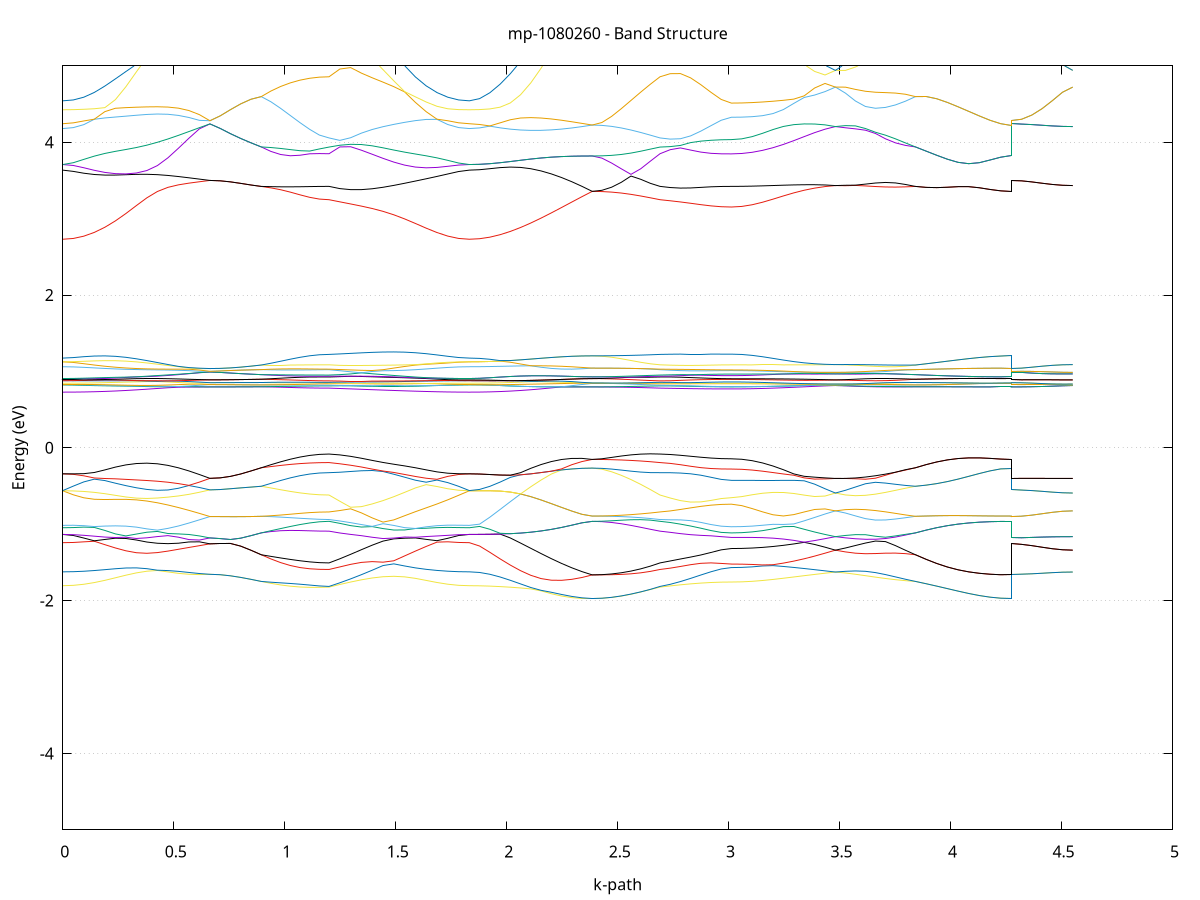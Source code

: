 set title 'mp-1080260 - Band Structure'
set xlabel 'k-path'
set ylabel 'Energy (eV)'
set grid y
set yrange [-5:5]
set terminal png size 800,600
set output 'mp-1080260_bands_gnuplot.png'
plot '-' using 1:2 with lines notitle, '-' using 1:2 with lines notitle, '-' using 1:2 with lines notitle, '-' using 1:2 with lines notitle, '-' using 1:2 with lines notitle, '-' using 1:2 with lines notitle, '-' using 1:2 with lines notitle, '-' using 1:2 with lines notitle, '-' using 1:2 with lines notitle, '-' using 1:2 with lines notitle, '-' using 1:2 with lines notitle, '-' using 1:2 with lines notitle, '-' using 1:2 with lines notitle, '-' using 1:2 with lines notitle, '-' using 1:2 with lines notitle, '-' using 1:2 with lines notitle, '-' using 1:2 with lines notitle, '-' using 1:2 with lines notitle, '-' using 1:2 with lines notitle, '-' using 1:2 with lines notitle, '-' using 1:2 with lines notitle, '-' using 1:2 with lines notitle, '-' using 1:2 with lines notitle, '-' using 1:2 with lines notitle, '-' using 1:2 with lines notitle, '-' using 1:2 with lines notitle, '-' using 1:2 with lines notitle, '-' using 1:2 with lines notitle, '-' using 1:2 with lines notitle, '-' using 1:2 with lines notitle, '-' using 1:2 with lines notitle, '-' using 1:2 with lines notitle, '-' using 1:2 with lines notitle, '-' using 1:2 with lines notitle, '-' using 1:2 with lines notitle, '-' using 1:2 with lines notitle, '-' using 1:2 with lines notitle, '-' using 1:2 with lines notitle, '-' using 1:2 with lines notitle, '-' using 1:2 with lines notitle, '-' using 1:2 with lines notitle, '-' using 1:2 with lines notitle, '-' using 1:2 with lines notitle, '-' using 1:2 with lines notitle, '-' using 1:2 with lines notitle, '-' using 1:2 with lines notitle, '-' using 1:2 with lines notitle, '-' using 1:2 with lines notitle, '-' using 1:2 with lines notitle, '-' using 1:2 with lines notitle, '-' using 1:2 with lines notitle, '-' using 1:2 with lines notitle, '-' using 1:2 with lines notitle, '-' using 1:2 with lines notitle, '-' using 1:2 with lines notitle, '-' using 1:2 with lines notitle, '-' using 1:2 with lines notitle, '-' using 1:2 with lines notitle, '-' using 1:2 with lines notitle, '-' using 1:2 with lines notitle, '-' using 1:2 with lines notitle, '-' using 1:2 with lines notitle, '-' using 1:2 with lines notitle, '-' using 1:2 with lines notitle
0.000000 -34.131745
0.047358 -34.131645
0.094716 -34.131445
0.142075 -34.131145
0.189433 -34.130745
0.236791 -34.130245
0.284149 -34.129645
0.331508 -34.128945
0.378866 -34.128145
0.426224 -34.127345
0.473582 -34.126445
0.520940 -34.125445
0.568299 -34.124545
0.615657 -34.123445
0.663015 -34.122445
0.663015 -34.122445
0.709256 -34.122445
0.755497 -34.122445
0.801737 -34.122445
0.847978 -34.122445
0.894219 -34.122445
0.894219 -34.122445
0.937838 -34.122945
0.981458 -34.123445
1.025077 -34.123845
1.068697 -34.124245
1.112317 -34.124545
1.155936 -34.124645
1.199556 -34.124645
1.199556 -34.124645
1.248195 -34.125345
1.296834 -34.126045
1.345473 -34.126745
1.394112 -34.127545
1.442751 -34.128245
1.491390 -34.128945
1.540029 -34.129645
1.588668 -34.130245
1.637307 -34.130745
1.685947 -34.131145
1.734586 -34.131445
1.783225 -34.131645
1.831864 -34.131745
1.831864 -34.131745
1.878005 -34.131645
1.924147 -34.131345
1.970289 -34.131045
2.016430 -34.130545
2.062572 -34.129845
2.108714 -34.128945
2.154855 -34.128045
2.200997 -34.127045
2.247138 -34.125945
2.293280 -34.124845
2.339422 -34.123645
2.385563 -34.122445
2.385563 -34.122445
2.429183 -34.122445
2.472802 -34.122545
2.516422 -34.122845
2.560041 -34.123245
2.603661 -34.123645
2.647280 -34.124145
2.690900 -34.124645
2.690900 -34.124645
2.736831 -34.125045
2.782762 -34.125545
2.828693 -34.126045
2.874624 -34.126545
2.920555 -34.126845
2.966486 -34.127045
3.012417 -34.127045
3.012417 -34.127045
3.059300 -34.127045
3.106182 -34.126845
3.153064 -34.126545
3.199946 -34.126145
3.246829 -34.125745
3.293711 -34.125145
3.340593 -34.124545
3.387475 -34.123845
3.434358 -34.123145
3.481240 -34.122445
3.481240 -34.122445
3.526327 -34.122845
3.571414 -34.123145
3.616500 -34.123345
3.661587 -34.123345
3.706674 -34.123345
3.751761 -34.123145
3.796848 -34.122845
3.841935 -34.122445
3.841935 -34.122445
3.889914 -34.122445
3.937893 -34.122445
3.985872 -34.122445
4.033851 -34.122445
4.081830 -34.122445
4.129809 -34.122445
4.177788 -34.122445
4.225767 -34.122445
4.273746 -34.122445
4.273746 -34.122445
4.319888 -34.122445
4.366030 -34.122445
4.412171 -34.122445
4.458313 -34.122445
4.504454 -34.122445
4.550596 -34.122445
e
0.000000 -34.113245
0.047358 -34.113245
0.094716 -34.113445
0.142075 -34.113645
0.189433 -34.114045
0.236791 -34.114545
0.284149 -34.115145
0.331508 -34.115845
0.378866 -34.116645
0.426224 -34.117445
0.473582 -34.118445
0.520940 -34.119345
0.568299 -34.120345
0.615657 -34.121345
0.663015 -34.122445
0.663015 -34.122445
0.709256 -34.122445
0.755497 -34.122445
0.801737 -34.122445
0.847978 -34.122445
0.894219 -34.122445
0.894219 -34.122445
0.937838 -34.121845
0.981458 -34.121345
1.025077 -34.120945
1.068697 -34.120645
1.112317 -34.120445
1.155936 -34.120245
1.199556 -34.120145
1.199556 -34.120145
1.248195 -34.119445
1.296834 -34.118745
1.345473 -34.118045
1.394112 -34.117245
1.442751 -34.116545
1.491390 -34.115845
1.540029 -34.115245
1.588668 -34.114645
1.637307 -34.114145
1.685947 -34.113745
1.734586 -34.113445
1.783225 -34.113245
1.831864 -34.113245
1.831864 -34.113245
1.878005 -34.113245
1.924147 -34.113545
1.970289 -34.113945
2.016430 -34.114445
2.062572 -34.115045
2.108714 -34.115845
2.154855 -34.116745
2.200997 -34.117745
2.247138 -34.118845
2.293280 -34.120045
2.339422 -34.121245
2.385563 -34.122445
2.385563 -34.122445
2.429183 -34.122345
2.472802 -34.122245
2.516422 -34.121945
2.560041 -34.121645
2.603661 -34.121245
2.647280 -34.120745
2.690900 -34.120145
2.690900 -34.120145
2.736831 -34.119745
2.782762 -34.119245
2.828693 -34.118745
2.874624 -34.118345
2.920555 -34.118045
2.966486 -34.117845
3.012417 -34.117745
3.012417 -34.117745
3.059300 -34.117845
3.106182 -34.118045
3.153064 -34.118245
3.199946 -34.118645
3.246829 -34.119145
3.293711 -34.119745
3.340593 -34.120345
3.387475 -34.120945
3.434358 -34.121645
3.481240 -34.122445
3.481240 -34.122445
3.526327 -34.122045
3.571414 -34.121745
3.616500 -34.121545
3.661587 -34.121445
3.706674 -34.121545
3.751761 -34.121645
3.796848 -34.121945
3.841935 -34.122445
3.841935 -34.122445
3.889914 -34.122445
3.937893 -34.122445
3.985872 -34.122445
4.033851 -34.122445
4.081830 -34.122445
4.129809 -34.122445
4.177788 -34.122445
4.225767 -34.122445
4.273746 -34.122445
4.273746 -34.122445
4.319888 -34.122445
4.366030 -34.122445
4.412171 -34.122445
4.458313 -34.122445
4.504454 -34.122445
4.550596 -34.122445
e
0.000000 -17.019445
0.047358 -17.019545
0.094716 -17.019845
0.142075 -17.020345
0.189433 -17.021045
0.236791 -17.021845
0.284149 -17.022645
0.331508 -17.023445
0.378866 -17.024145
0.426224 -17.024645
0.473582 -17.024845
0.520940 -17.024845
0.568299 -17.024445
0.615657 -17.023745
0.663015 -17.022545
0.663015 -17.022545
0.709256 -17.022945
0.755497 -17.024245
0.801737 -17.026145
0.847978 -17.028445
0.894219 -17.031145
0.894219 -17.031145
0.937838 -17.034145
0.981458 -17.036945
1.025077 -17.039345
1.068697 -17.041345
1.112317 -17.042845
1.155936 -17.043745
1.199556 -17.044045
1.199556 -17.044045
1.248195 -17.042445
1.296834 -17.040545
1.345473 -17.038345
1.394112 -17.035945
1.442751 -17.033345
1.491390 -17.030745
1.540029 -17.028145
1.588668 -17.025745
1.637307 -17.023645
1.685947 -17.021845
1.734586 -17.020545
1.783225 -17.019645
1.831864 -17.019445
1.831864 -17.019445
1.878005 -17.019945
1.924147 -17.021545
1.970289 -17.023945
2.016430 -17.027145
2.062572 -17.030645
2.108714 -17.034345
2.154855 -17.037945
2.200997 -17.041145
2.247138 -17.043845
2.293280 -17.045845
2.339422 -17.047145
2.385563 -17.047545
2.385563 -17.047545
2.429183 -17.047545
2.472802 -17.047345
2.516422 -17.047145
2.560041 -17.046645
2.603661 -17.046045
2.647280 -17.045145
2.690900 -17.044045
2.690900 -17.044045
2.736831 -17.043045
2.782762 -17.041545
2.828693 -17.039745
2.874624 -17.037845
2.920555 -17.036245
2.966486 -17.035145
3.012417 -17.034745
3.012417 -17.034745
3.059300 -17.034745
3.106182 -17.034445
3.153064 -17.034045
3.199946 -17.033245
3.246829 -17.032245
3.293711 -17.030945
3.340593 -17.029245
3.387475 -17.027345
3.434358 -17.025145
3.481240 -17.022745
3.481240 -17.022745
3.526327 -17.024245
3.571414 -17.025745
3.616500 -17.027045
3.661587 -17.028345
3.706674 -17.029345
3.751761 -17.030145
3.796848 -17.030745
3.841935 -17.031145
3.841935 -17.031145
3.889914 -17.034045
3.937893 -17.036845
3.985872 -17.039545
4.033851 -17.041845
4.081830 -17.043845
4.129809 -17.045445
4.177788 -17.046645
4.225767 -17.047345
4.273746 -17.047545
4.273746 -17.022545
4.319888 -17.022545
4.366030 -17.022645
4.412171 -17.022645
4.458313 -17.022745
4.504454 -17.022745
4.550596 -17.022745
e
0.000000 -17.019445
0.047358 -17.018845
0.094716 -17.017245
0.142075 -17.014645
0.189433 -17.011345
0.236791 -17.008145
0.284149 -17.006545
0.331508 -17.007245
0.378866 -17.009345
0.426224 -17.011945
0.473582 -17.014545
0.520940 -17.016945
0.568299 -17.019145
0.615657 -17.021045
0.663015 -17.022545
0.663015 -17.022545
0.709256 -17.022945
0.755497 -17.024245
0.801737 -17.026145
0.847978 -17.028445
0.894219 -17.031145
0.894219 -17.031145
0.937838 -17.031645
0.981458 -17.031945
1.025077 -17.032145
1.068697 -17.032245
1.112317 -17.032245
1.155936 -17.032245
1.199556 -17.032245
1.199556 -17.032245
1.248195 -17.027645
1.296834 -17.022845
1.345473 -17.017845
1.394112 -17.012945
1.442751 -17.008145
1.491390 -17.003645
1.540029 -16.999645
1.588668 -17.001345
1.637307 -17.007745
1.685947 -17.012745
1.734586 -17.016445
1.783225 -17.018645
1.831864 -17.019445
1.831864 -17.019445
1.878005 -17.019945
1.924147 -17.021545
1.970289 -17.023945
2.016430 -17.027145
2.062572 -17.030645
2.108714 -17.034345
2.154855 -17.037945
2.200997 -17.041145
2.247138 -17.043845
2.293280 -17.045845
2.339422 -17.047145
2.385563 -17.047545
2.385563 -17.047545
2.429183 -17.047245
2.472802 -17.046245
2.516422 -17.044545
2.560041 -17.042245
2.603661 -17.039445
2.647280 -17.036045
2.690900 -17.032245
2.690900 -17.032245
2.736831 -17.029845
2.782762 -17.026645
2.828693 -17.022745
2.874624 -17.018245
2.920555 -17.013145
2.966486 -17.008345
3.012417 -17.006045
3.012417 -17.006045
3.059300 -17.006245
3.106182 -17.006945
3.153064 -17.007945
3.199946 -17.009445
3.246829 -17.011145
3.293711 -17.013245
3.340593 -17.015445
3.387475 -17.017845
3.434358 -17.020345
3.481240 -17.022745
3.481240 -17.022745
3.526327 -17.021245
3.571414 -17.020045
3.616500 -17.019545
3.661587 -17.020045
3.706674 -17.021845
3.751761 -17.024545
3.796848 -17.027845
3.841935 -17.031145
3.841935 -17.031145
3.889914 -17.034045
3.937893 -17.036845
3.985872 -17.039545
4.033851 -17.041845
4.081830 -17.043845
4.129809 -17.045445
4.177788 -17.046645
4.225767 -17.047345
4.273746 -17.047545
4.273746 -17.022545
4.319888 -17.022545
4.366030 -17.022645
4.412171 -17.022645
4.458313 -17.022745
4.504454 -17.022745
4.550596 -17.022745
e
0.000000 -16.987845
0.047358 -16.988145
0.094716 -16.989045
0.142075 -16.990345
0.189433 -16.991745
0.236791 -16.992345
0.284149 -16.990545
0.331508 -16.985645
0.378866 -16.978445
0.426224 -16.969845
0.473582 -16.960345
0.520940 -16.950045
0.568299 -16.939245
0.615657 -16.927945
0.663015 -16.916345
0.663015 -16.916345
0.709256 -16.915645
0.755497 -16.913745
0.801737 -16.910745
0.847978 -16.906845
0.894219 -16.902245
0.894219 -16.902245
0.937838 -16.905945
0.981458 -16.909145
1.025077 -16.911845
1.068697 -16.914045
1.112317 -16.915645
1.155936 -16.916645
1.199556 -16.916945
1.199556 -16.916945
1.248195 -16.929045
1.296834 -16.941145
1.345473 -16.953045
1.394112 -16.964345
1.442751 -16.975045
1.491390 -16.984845
1.540029 -16.993645
1.588668 -16.996145
1.637307 -16.993145
1.685947 -16.990845
1.734586 -16.989245
1.783225 -16.988245
1.831864 -16.987845
1.831864 -16.987845
1.878005 -16.986845
1.924147 -16.983945
1.970289 -16.979045
2.016430 -16.972245
2.062572 -16.963745
2.108714 -16.953545
2.154855 -16.941745
2.200997 -16.928745
2.247138 -16.914445
2.293280 -16.899245
2.339422 -16.883345
2.385563 -16.866845
2.385563 -16.866845
2.429183 -16.868345
2.472802 -16.872445
2.516422 -16.878845
2.560041 -16.886945
2.603661 -16.896245
2.647280 -16.906345
2.690900 -16.916945
2.690900 -16.916945
2.736831 -16.924745
2.782762 -16.934945
2.828693 -16.946145
2.874624 -16.957145
2.920555 -16.967245
2.966486 -16.975245
3.012417 -16.978545
3.012417 -16.978545
3.059300 -16.977845
3.106182 -16.975545
3.153064 -16.971945
3.199946 -16.966945
3.246829 -16.960745
3.293711 -16.953545
3.340593 -16.945245
3.387475 -16.936145
3.434358 -16.926345
3.481240 -16.915945
3.481240 -16.915945
3.526327 -16.922045
3.571414 -16.926645
3.616500 -16.929145
3.661587 -16.928945
3.706674 -16.925945
3.751761 -16.920145
3.796848 -16.912045
3.841935 -16.902245
3.841935 -16.902245
3.889914 -16.897045
3.937893 -16.891645
3.985872 -16.886245
4.033851 -16.881045
4.081830 -16.876445
4.129809 -16.872445
4.177788 -16.869445
4.225767 -16.867545
4.273746 -16.866845
4.273746 -16.916345
4.319888 -16.916345
4.366030 -16.916245
4.412171 -16.916145
4.458313 -16.916045
4.504454 -16.915945
4.550596 -16.915945
e
0.000000 -16.804245
0.047358 -16.804945
0.094716 -16.807345
0.142075 -16.811145
0.189433 -16.816345
0.236791 -16.822845
0.284149 -16.830445
0.331508 -16.839145
0.378866 -16.848745
0.426224 -16.859045
0.473582 -16.869945
0.520940 -16.881245
0.568299 -16.892845
0.615657 -16.904645
0.663015 -16.916345
0.663015 -16.916345
0.709256 -16.915645
0.755497 -16.913745
0.801737 -16.910745
0.847978 -16.906845
0.894219 -16.902245
0.894219 -16.902245
0.937838 -16.891945
0.981458 -16.881845
1.025077 -16.872545
1.068697 -16.864145
1.112317 -16.857345
1.155936 -16.852745
1.199556 -16.851145
1.199556 -16.851145
1.248195 -16.846645
1.296834 -16.841945
1.345473 -16.837045
1.394112 -16.832145
1.442751 -16.827345
1.491390 -16.822745
1.540029 -16.818345
1.588668 -16.814345
1.637307 -16.810945
1.685947 -16.808045
1.734586 -16.805945
1.783225 -16.804645
1.831864 -16.804245
1.831864 -16.804245
1.878005 -16.803645
1.924147 -16.801945
1.970289 -16.799345
2.016430 -16.796145
2.062572 -16.792345
2.108714 -16.788545
2.154855 -16.787445
2.200997 -16.802045
2.247138 -16.817545
2.293280 -16.833745
2.339422 -16.850245
2.385563 -16.866845
2.385563 -16.866845
2.429183 -16.866545
2.472802 -16.865445
2.516422 -16.863645
2.560041 -16.861245
2.603661 -16.858245
2.647280 -16.854945
2.690900 -16.851145
2.690900 -16.851145
2.736831 -16.847245
2.782762 -16.841245
2.828693 -16.834745
2.874624 -16.829045
2.920555 -16.824645
2.966486 -16.821945
3.012417 -16.821045
3.012417 -16.821045
3.059300 -16.823645
3.106182 -16.830345
3.153064 -16.839145
3.199946 -16.849245
3.246829 -16.859945
3.293711 -16.871145
3.340593 -16.882545
3.387475 -16.893845
3.434358 -16.905045
3.481240 -16.915945
3.481240 -16.915945
3.526327 -16.909745
3.571414 -16.904245
3.616500 -16.899945
3.661587 -16.897045
3.706674 -16.895845
3.751761 -16.896245
3.796848 -16.898445
3.841935 -16.902245
3.841935 -16.902245
3.889914 -16.897045
3.937893 -16.891645
3.985872 -16.886245
4.033851 -16.881045
4.081830 -16.876445
4.129809 -16.872445
4.177788 -16.869445
4.225767 -16.867545
4.273746 -16.866845
4.273746 -16.916345
4.319888 -16.916345
4.366030 -16.916245
4.412171 -16.916145
4.458313 -16.916045
4.504454 -16.915945
4.550596 -16.915945
e
0.000000 -16.804245
0.047358 -16.803645
0.094716 -16.802145
0.142075 -16.799745
0.189433 -16.796545
0.236791 -16.792745
0.284149 -16.788345
0.331508 -16.783645
0.378866 -16.778645
0.426224 -16.773645
0.473582 -16.768745
0.520940 -16.763845
0.568299 -16.759345
0.615657 -16.755045
0.663015 -16.751045
0.663015 -16.751045
0.709256 -16.751345
0.755497 -16.751945
0.801737 -16.753045
0.847978 -16.754545
0.894219 -16.756345
0.894219 -16.756345
0.937838 -16.760645
0.981458 -16.765245
1.025077 -16.769945
1.068697 -16.774645
1.112317 -16.778645
1.155936 -16.781545
1.199556 -16.782645
1.199556 -16.782645
1.248195 -16.784945
1.296834 -16.787445
1.345473 -16.789945
1.394112 -16.792345
1.442751 -16.794645
1.491390 -16.796745
1.540029 -16.798745
1.588668 -16.800345
1.637307 -16.801745
1.685947 -16.802845
1.734586 -16.803545
1.783225 -16.804045
1.831864 -16.804245
1.831864 -16.804245
1.878005 -16.803645
1.924147 -16.801945
1.970289 -16.799345
2.016430 -16.796145
2.062572 -16.792345
2.108714 -16.788545
2.154855 -16.784745
2.200997 -16.781345
2.247138 -16.778445
2.293280 -16.776345
2.339422 -16.775045
2.385563 -16.774545
2.385563 -16.774545
2.429183 -16.774745
2.472802 -16.775245
2.516422 -16.776145
2.560041 -16.777445
2.603661 -16.778945
2.647280 -16.780645
2.690900 -16.782645
2.690900 -16.782645
2.736831 -16.783845
2.782762 -16.785145
2.828693 -16.786445
2.874624 -16.787345
2.920555 -16.787845
2.966486 -16.788045
3.012417 -16.788045
3.012417 -16.788045
3.059300 -16.786145
3.106182 -16.781645
3.153064 -16.776345
3.199946 -16.771145
3.246829 -16.766345
3.293711 -16.762145
3.340593 -16.758545
3.387475 -16.755545
3.434358 -16.753145
3.481240 -16.751245
3.481240 -16.751245
3.526327 -16.752145
3.571414 -16.752745
3.616500 -16.753345
3.661587 -16.753845
3.706674 -16.754245
3.751761 -16.754845
3.796848 -16.755545
3.841935 -16.756345
3.841935 -16.756345
3.889914 -16.758545
3.937893 -16.761045
3.985872 -16.763645
4.033851 -16.766345
4.081830 -16.768845
4.129809 -16.771145
4.177788 -16.772945
4.225767 -16.774145
4.273746 -16.774545
4.273746 -16.751045
4.319888 -16.751145
4.366030 -16.751145
4.412171 -16.751145
4.458313 -16.751245
4.504454 -16.751245
4.550596 -16.751245
e
0.000000 -16.733745
0.047358 -16.733745
0.094716 -16.733745
0.142075 -16.733745
0.189433 -16.733845
0.236791 -16.734145
0.284149 -16.734645
0.331508 -16.735345
0.378866 -16.736345
0.426224 -16.737745
0.473582 -16.739545
0.520940 -16.741845
0.568299 -16.744445
0.615657 -16.747545
0.663015 -16.751045
0.663015 -16.751045
0.709256 -16.751345
0.755497 -16.751945
0.801737 -16.753045
0.847978 -16.754545
0.894219 -16.756345
0.894219 -16.756345
0.937838 -16.755045
0.981458 -16.753845
1.025077 -16.752945
1.068697 -16.752245
1.112317 -16.751645
1.155936 -16.751345
1.199556 -16.751245
1.199556 -16.751245
1.248195 -16.747145
1.296834 -16.743745
1.345473 -16.740845
1.394112 -16.738545
1.442751 -16.736745
1.491390 -16.735545
1.540029 -16.734645
1.588668 -16.734145
1.637307 -16.733845
1.685947 -16.733745
1.734586 -16.733745
1.783225 -16.733745
1.831864 -16.733745
1.831864 -16.733745
1.878005 -16.734945
1.924147 -16.738545
1.970289 -16.744445
2.016430 -16.752445
2.062572 -16.762445
2.108714 -16.774145
2.154855 -16.784745
2.200997 -16.781345
2.247138 -16.778445
2.293280 -16.776345
2.339422 -16.775045
2.385563 -16.774545
2.385563 -16.774545
2.429183 -16.773745
2.472802 -16.771345
2.516422 -16.767845
2.560041 -16.763745
2.603661 -16.759445
2.647280 -16.755245
2.690900 -16.751245
2.690900 -16.751245
2.736831 -16.749445
2.782762 -16.748345
2.828693 -16.747745
2.874624 -16.747645
2.920555 -16.747845
2.966486 -16.748145
3.012417 -16.748245
3.012417 -16.748245
3.059300 -16.748245
3.106182 -16.748145
3.153064 -16.748045
3.199946 -16.747945
3.246829 -16.747945
3.293711 -16.748045
3.340593 -16.748345
3.387475 -16.748945
3.434358 -16.749845
3.481240 -16.751245
3.481240 -16.751245
3.526327 -16.750545
3.571414 -16.750445
3.616500 -16.750745
3.661587 -16.751445
3.706674 -16.752445
3.751761 -16.753545
3.796848 -16.754845
3.841935 -16.756345
3.841935 -16.756345
3.889914 -16.758545
3.937893 -16.761045
3.985872 -16.763645
4.033851 -16.766345
4.081830 -16.768845
4.129809 -16.771145
4.177788 -16.772945
4.225767 -16.774145
4.273746 -16.774545
4.273746 -16.751045
4.319888 -16.751145
4.366030 -16.751145
4.412171 -16.751145
4.458313 -16.751245
4.504454 -16.751245
4.550596 -16.751245
e
0.000000 -11.046045
0.047358 -11.042945
0.094716 -11.033545
0.142075 -11.018245
0.189433 -10.997445
0.236791 -10.971645
0.284149 -10.941445
0.331508 -10.907745
0.378866 -10.871345
0.426224 -10.833045
0.473582 -10.793945
0.520940 -10.754645
0.568299 -10.716245
0.615657 -10.679445
0.663015 -10.644845
0.663015 -10.644845
0.709256 -10.646345
0.755497 -10.650745
0.801737 -10.657545
0.847978 -10.666245
0.894219 -10.676145
0.894219 -10.676145
0.937838 -10.696545
0.981458 -10.714745
1.025077 -10.730245
1.068697 -10.742745
1.112317 -10.751845
1.155936 -10.757345
1.199556 -10.759245
1.199556 -10.759245
1.248195 -10.771545
1.296834 -10.789645
1.345473 -10.813645
1.394112 -10.842445
1.442751 -10.874345
1.491390 -10.907245
1.540029 -10.939445
1.588668 -10.969245
1.637307 -10.995445
1.685947 -11.016945
1.734586 -11.032945
1.783225 -11.042745
1.831864 -11.046045
1.831864 -11.046045
1.878005 -11.043345
1.924147 -11.035145
1.970289 -11.021745
2.016430 -11.003445
2.062572 -10.980745
2.108714 -10.953945
2.154855 -10.923945
2.200997 -10.891145
2.247138 -10.856345
2.293280 -10.820245
2.339422 -10.783645
2.385563 -10.747145
2.385563 -10.747145
2.429183 -10.747045
2.472802 -10.746845
2.516422 -10.746745
2.560041 -10.747245
2.603661 -10.748845
2.647280 -10.752545
2.690900 -10.759245
2.690900 -10.759245
2.736831 -10.768345
2.782762 -10.781745
2.828693 -10.795245
2.874624 -10.806845
2.920555 -10.815645
2.966486 -10.821145
3.012417 -10.823045
3.012417 -10.823045
3.059300 -10.820745
3.106182 -10.813645
3.153064 -10.802245
3.199946 -10.786645
3.246829 -10.767545
3.293711 -10.745445
3.340593 -10.721045
3.387475 -10.695345
3.434358 -10.669445
3.481240 -10.644745
3.481240 -10.644745
3.526327 -10.658345
3.571414 -10.669745
3.616500 -10.678545
3.661587 -10.684345
3.706674 -10.687045
3.751761 -10.686445
3.796848 -10.682745
3.841935 -10.676145
3.841935 -10.676145
3.889914 -10.687245
3.937893 -10.698645
3.985872 -10.709745
4.033851 -10.720145
4.081830 -10.729245
4.129809 -10.736845
4.177788 -10.742445
4.225767 -10.745945
4.273746 -10.747145
4.273746 -10.644845
4.319888 -10.644845
4.366030 -10.644845
4.412171 -10.644845
4.458313 -10.644845
4.504454 -10.644745
4.550596 -10.644745
e
0.000000 -10.494745
0.047358 -10.495145
0.094716 -10.496445
0.142075 -10.498545
0.189433 -10.501545
0.236791 -10.505445
0.284149 -10.510245
0.331508 -10.516145
0.378866 -10.523245
0.426224 -10.532245
0.473582 -10.544545
0.520940 -10.562145
0.568299 -10.585345
0.615657 -10.613145
0.663015 -10.644845
0.663015 -10.644845
0.709256 -10.646345
0.755497 -10.650745
0.801737 -10.657545
0.847978 -10.666245
0.894219 -10.676145
0.894219 -10.676145
0.937838 -10.670245
0.981458 -10.666745
1.025077 -10.664945
1.068697 -10.664145
1.112317 -10.663845
1.155936 -10.663745
1.199556 -10.663745
1.199556 -10.663745
1.248195 -10.638345
1.296834 -10.611145
1.345473 -10.582845
1.394112 -10.554245
1.442751 -10.526045
1.491390 -10.511045
1.540029 -10.508045
1.588668 -10.504545
1.637307 -10.501345
1.685947 -10.498545
1.734586 -10.496445
1.783225 -10.495245
1.831864 -10.494745
1.831864 -10.494745
1.878005 -10.496745
1.924147 -10.502545
1.970289 -10.512245
2.016430 -10.525745
2.062572 -10.542845
2.108714 -10.563545
2.154855 -10.587645
2.200997 -10.614845
2.247138 -10.644845
2.293280 -10.677145
2.339422 -10.711445
2.385563 -10.747145
2.385563 -10.747145
2.429183 -10.745345
2.472802 -10.739745
2.516422 -10.730745
2.560041 -10.718245
2.603661 -10.702745
2.647280 -10.684445
2.690900 -10.663745
2.690900 -10.663745
2.736831 -10.648145
2.782762 -10.629845
2.828693 -10.612945
2.874624 -10.599345
2.920555 -10.590045
2.966486 -10.584645
3.012417 -10.582945
3.012417 -10.582945
3.059300 -10.582945
3.106182 -10.582845
3.153064 -10.582945
3.199946 -10.583445
3.246829 -10.584845
3.293711 -10.588145
3.340593 -10.594645
3.387475 -10.606045
3.434358 -10.623045
3.481240 -10.644745
3.481240 -10.644745
3.526327 -10.632345
3.571414 -10.624445
3.616500 -10.621345
3.661587 -10.623345
3.706674 -10.630145
3.751761 -10.641445
3.796848 -10.656845
3.841935 -10.676145
3.841935 -10.676145
3.889914 -10.687245
3.937893 -10.698645
3.985872 -10.709745
4.033851 -10.720145
4.081830 -10.729245
4.129809 -10.736845
4.177788 -10.742445
4.225767 -10.745945
4.273746 -10.747145
4.273746 -10.644845
4.319888 -10.644845
4.366030 -10.644845
4.412171 -10.644845
4.458313 -10.644745
4.504454 -10.644745
4.550596 -10.644745
e
0.000000 -10.395345
0.047358 -10.396645
0.094716 -10.400445
0.142075 -10.406645
0.189433 -10.414945
0.236791 -10.425345
0.284149 -10.437545
0.331508 -10.451345
0.378866 -10.466245
0.426224 -10.481345
0.473582 -10.494945
0.520940 -10.504845
0.568299 -10.510545
0.615657 -10.512445
0.663015 -10.511345
0.663015 -10.511345
0.709256 -10.509645
0.755497 -10.504845
0.801737 -10.497245
0.847978 -10.487545
0.894219 -10.476245
0.894219 -10.476245
0.937838 -10.475745
0.981458 -10.475145
1.025077 -10.474545
1.068697 -10.474145
1.112317 -10.473745
1.155936 -10.473445
1.199556 -10.473445
1.199556 -10.473445
1.248195 -10.489545
1.296834 -10.501745
1.345473 -10.509445
1.394112 -10.512845
1.442751 -10.513045
1.491390 -10.499045
1.540029 -10.473945
1.588668 -10.451345
1.637307 -10.431945
1.685947 -10.416245
1.734586 -10.404745
1.783225 -10.397645
1.831864 -10.395345
1.831864 -10.395345
1.878005 -10.395245
1.924147 -10.395145
1.970289 -10.394945
2.016430 -10.394645
2.062572 -10.394245
2.108714 -10.393845
2.154855 -10.393545
2.200997 -10.393145
2.247138 -10.392845
2.293280 -10.392645
2.339422 -10.392545
2.385563 -10.392445
2.385563 -10.392445
2.429183 -10.394645
2.472802 -10.400945
2.516422 -10.411145
2.560041 -10.424545
2.603661 -10.440245
2.647280 -10.457045
2.690900 -10.473445
2.690900 -10.473445
2.736831 -10.481245
2.782762 -10.487745
2.828693 -10.492345
2.874624 -10.494945
2.920555 -10.495745
2.966486 -10.495545
3.012417 -10.495345
3.012417 -10.495345
3.059300 -10.495645
3.106182 -10.496745
3.153064 -10.498445
3.199946 -10.500645
3.246829 -10.503345
3.293711 -10.506045
3.340593 -10.508745
3.387475 -10.510945
3.434358 -10.512045
3.481240 -10.511345
3.481240 -10.511345
3.526327 -10.511945
3.571414 -10.510845
3.616500 -10.508145
3.661587 -10.503745
3.706674 -10.498045
3.751761 -10.491345
3.796848 -10.483945
3.841935 -10.476245
3.841935 -10.476245
3.889914 -10.463445
3.937893 -10.450345
3.985872 -10.437245
4.033851 -10.425045
4.081830 -10.414045
4.129809 -10.404945
4.177788 -10.398145
4.225767 -10.393845
4.273746 -10.392445
4.273746 -10.511345
4.319888 -10.511345
4.366030 -10.511345
4.412171 -10.511345
4.458313 -10.511345
4.504454 -10.511345
4.550596 -10.511345
e
0.000000 -10.395345
0.047358 -10.396545
0.094716 -10.400345
0.142075 -10.406545
0.189433 -10.414945
0.236791 -10.425045
0.284149 -10.436245
0.331508 -10.448245
0.378866 -10.460545
0.426224 -10.472445
0.473582 -10.483545
0.520940 -10.493445
0.568299 -10.501545
0.615657 -10.507645
0.663015 -10.511345
0.663015 -10.511345
0.709256 -10.509645
0.755497 -10.504845
0.801737 -10.497245
0.847978 -10.487545
0.894219 -10.476245
0.894219 -10.476245
0.937838 -10.460345
0.981458 -10.444545
1.025077 -10.429845
1.068697 -10.417545
1.112317 -10.408145
1.155936 -10.402445
1.199556 -10.400445
1.199556 -10.400445
1.248195 -10.402145
1.296834 -10.403645
1.345473 -10.404745
1.394112 -10.405245
1.442751 -10.405245
1.491390 -10.404545
1.540029 -10.403345
1.588668 -10.401745
1.637307 -10.399845
1.685947 -10.398145
1.734586 -10.396645
1.783225 -10.395645
1.831864 -10.395345
1.831864 -10.395345
1.878005 -10.395245
1.924147 -10.395145
1.970289 -10.394845
2.016430 -10.394645
2.062572 -10.394245
2.108714 -10.393845
2.154855 -10.393545
2.200997 -10.393145
2.247138 -10.392845
2.293280 -10.392645
2.339422 -10.392545
2.385563 -10.392445
2.385563 -10.392445
2.429183 -10.392645
2.472802 -10.393245
2.516422 -10.394245
2.560041 -10.395545
2.603661 -10.397145
2.647280 -10.398745
2.690900 -10.400445
2.690900 -10.400445
2.736831 -10.401545
2.782762 -10.402945
2.828693 -10.404845
2.874624 -10.406845
2.920555 -10.408845
2.966486 -10.410345
3.012417 -10.410845
3.012417 -10.410845
3.059300 -10.412945
3.106182 -10.418945
3.153064 -10.428645
3.199946 -10.441445
3.246829 -10.456545
3.293711 -10.472645
3.340593 -10.487845
3.387475 -10.499945
3.434358 -10.507745
3.481240 -10.511345
3.481240 -10.511345
3.526327 -10.509745
3.571414 -10.507145
3.616500 -10.503745
3.661587 -10.499545
3.706674 -10.494645
3.751761 -10.489045
3.796848 -10.482945
3.841935 -10.476245
3.841935 -10.476245
3.889914 -10.463445
3.937893 -10.450345
3.985872 -10.437245
4.033851 -10.425045
4.081830 -10.414045
4.129809 -10.404945
4.177788 -10.398145
4.225767 -10.393845
4.273746 -10.392445
4.273746 -10.511345
4.319888 -10.511345
4.366030 -10.511345
4.412171 -10.511345
4.458313 -10.511345
4.504454 -10.511345
4.550596 -10.511345
e
0.000000 -1.804845
0.047358 -1.800145
0.094716 -1.786145
0.142075 -1.763845
0.189433 -1.734845
0.236791 -1.701445
0.284149 -1.667445
0.331508 -1.637045
0.378866 -1.615245
0.426224 -1.605245
0.473582 -1.624345
0.520940 -1.643245
0.568299 -1.655345
0.615657 -1.659445
0.663015 -1.655745
0.663015 -1.655745
0.709256 -1.660945
0.755497 -1.675445
0.801737 -1.696445
0.847978 -1.721545
0.894219 -1.748945
0.894219 -1.748945
0.937838 -1.773845
0.981458 -1.794945
1.025077 -1.811145
1.068697 -1.821845
1.112317 -1.826745
1.155936 -1.826145
1.199556 -1.823145
1.199556 -1.823145
1.248195 -1.788945
1.296834 -1.756845
1.345473 -1.727845
1.394112 -1.703845
1.442751 -1.687445
1.491390 -1.681745
1.540029 -1.689045
1.588668 -1.708645
1.637307 -1.735545
1.685947 -1.762845
1.734586 -1.785345
1.783225 -1.799845
1.831864 -1.804845
1.831864 -1.804845
1.878005 -1.806345
1.924147 -1.810245
1.970289 -1.816545
2.016430 -1.824445
2.062572 -1.834245
2.108714 -1.846845
2.154855 -1.872045
2.200997 -1.909745
2.247138 -1.939845
2.293280 -1.960845
2.339422 -1.971945
2.385563 -1.972845
2.385563 -1.972845
2.429183 -1.969145
2.472802 -1.958345
2.516422 -1.940745
2.560041 -1.916845
2.603661 -1.887445
2.647280 -1.854745
2.690900 -1.823145
2.690900 -1.823145
2.736831 -1.807645
2.782762 -1.793445
2.828693 -1.780945
2.874624 -1.770745
2.920555 -1.763045
2.966486 -1.758345
3.012417 -1.756745
3.012417 -1.756745
3.059300 -1.754445
3.106182 -1.747545
3.153064 -1.736745
3.199946 -1.722945
3.246829 -1.707145
3.293711 -1.690445
3.340593 -1.673745
3.387475 -1.657445
3.434358 -1.641445
3.481240 -1.625845
3.481240 -1.625845
3.526327 -1.638345
3.571414 -1.655045
3.616500 -1.673745
3.661587 -1.692645
3.706674 -1.710345
3.751761 -1.725945
3.796848 -1.738945
3.841935 -1.749045
3.841935 -1.748945
3.889914 -1.779045
3.937893 -1.810445
3.985872 -1.842945
4.033851 -1.875645
4.081830 -1.906645
4.129809 -1.933745
4.177788 -1.954845
4.225767 -1.968245
4.273746 -1.972845
4.273746 -1.655745
4.319888 -1.653945
4.366030 -1.649045
4.412171 -1.641945
4.458313 -1.634245
4.504454 -1.628145
4.550596 -1.625845
e
0.000000 -1.623445
0.047358 -1.621445
0.094716 -1.615645
0.142075 -1.606445
0.189433 -1.594945
0.236791 -1.582845
0.284149 -1.573245
0.331508 -1.571545
0.378866 -1.581945
0.426224 -1.601945
0.473582 -1.606845
0.520940 -1.617145
0.568299 -1.631545
0.615657 -1.645545
0.663015 -1.655645
0.663015 -1.655745
0.709256 -1.660945
0.755497 -1.675445
0.801737 -1.696445
0.847978 -1.721545
0.894219 -1.748945
0.894219 -1.748945
0.937838 -1.759145
0.981458 -1.767445
1.025077 -1.775645
1.068697 -1.785245
1.112317 -1.796445
1.155936 -1.807745
1.199556 -1.814445
1.199556 -1.814445
1.248195 -1.767045
1.296834 -1.715645
1.345473 -1.660545
1.394112 -1.602245
1.442751 -1.541345
1.491390 -1.518945
1.540029 -1.546445
1.588668 -1.571445
1.637307 -1.590645
1.685947 -1.604945
1.734586 -1.615145
1.783225 -1.621345
1.831864 -1.623445
1.831864 -1.623445
1.878005 -1.631645
1.924147 -1.655145
1.970289 -1.690745
2.016430 -1.734245
2.062572 -1.781445
2.108714 -1.828445
2.154855 -1.865145
2.200997 -1.890645
2.247138 -1.919345
2.293280 -1.945045
2.339422 -1.963545
2.385563 -1.972845
2.385563 -1.972845
2.429183 -1.968845
2.472802 -1.957345
2.516422 -1.938845
2.560041 -1.914445
2.603661 -1.885845
2.647280 -1.853045
2.690900 -1.814445
2.690900 -1.814445
2.736831 -1.786945
2.782762 -1.750845
2.828693 -1.709245
2.874624 -1.665145
2.920555 -1.622445
2.966486 -1.585845
3.012417 -1.567645
3.012417 -1.567545
3.059300 -1.565245
3.106182 -1.558245
3.153064 -1.546545
3.199946 -1.541945
3.246829 -1.552945
3.293711 -1.565845
3.340593 -1.579945
3.387475 -1.594945
3.434358 -1.610345
3.481240 -1.625845
3.481240 -1.625845
3.526327 -1.616545
3.571414 -1.611545
3.616500 -1.616345
3.661587 -1.633245
3.706674 -1.659245
3.751761 -1.689645
3.796848 -1.720445
3.841935 -1.748945
3.841935 -1.748945
3.889914 -1.779045
3.937893 -1.810445
3.985872 -1.842945
4.033851 -1.875645
4.081830 -1.906645
4.129809 -1.933745
4.177788 -1.954845
4.225767 -1.968245
4.273746 -1.972845
4.273746 -1.655645
4.319888 -1.653945
4.366030 -1.649045
4.412171 -1.641845
4.458313 -1.634145
4.504454 -1.628145
4.550596 -1.625845
e
0.000000 -1.241745
0.047358 -1.238945
0.094716 -1.230645
0.142075 -1.223045
0.189433 -1.267545
0.236791 -1.310645
0.284149 -1.347845
0.331508 -1.373145
0.378866 -1.380645
0.426224 -1.371545
0.473582 -1.351945
0.520940 -1.328145
0.568299 -1.304245
0.615657 -1.280945
0.663015 -1.256945
0.663015 -1.256945
0.709256 -1.252245
0.755497 -1.251945
0.801737 -1.286945
0.847978 -1.340745
0.894219 -1.399645
0.894219 -1.399645
0.937838 -1.454545
0.981458 -1.502345
1.025077 -1.540445
1.068697 -1.567345
1.112317 -1.583245
1.155936 -1.590545
1.199556 -1.592445
1.199556 -1.592445
1.248195 -1.559045
1.296834 -1.525445
1.345473 -1.499845
1.394112 -1.489445
1.442751 -1.497045
1.491390 -1.478645
1.540029 -1.415145
1.588668 -1.352045
1.637307 -1.291045
1.685947 -1.234445
1.734586 -1.230145
1.783225 -1.238745
1.831864 -1.241745
1.831864 -1.241745
1.878005 -1.285645
1.924147 -1.367545
1.970289 -1.453445
2.016430 -1.535045
2.062572 -1.608245
2.108714 -1.668845
2.154855 -1.711645
2.200997 -1.732845
2.247138 -1.734545
2.293280 -1.721645
2.339422 -1.697345
2.385563 -1.663345
2.385563 -1.663345
2.429183 -1.662845
2.472802 -1.661045
2.516422 -1.657045
2.560041 -1.649345
2.603661 -1.636545
2.647280 -1.617645
2.690900 -1.592445
2.690900 -1.592445
2.736831 -1.575045
2.782762 -1.553145
2.828693 -1.529845
2.874624 -1.511845
2.920555 -1.506245
2.966486 -1.513245
3.012417 -1.521545
3.012417 -1.521645
3.059300 -1.522945
3.106182 -1.526745
3.153064 -1.533145
3.199946 -1.530145
3.246829 -1.509045
3.293711 -1.483045
3.340593 -1.452345
3.387475 -1.417445
3.434358 -1.379245
3.481240 -1.339545
3.481240 -1.339545
3.526327 -1.362445
3.571414 -1.379245
3.616500 -1.386245
3.661587 -1.384045
3.706674 -1.379045
3.751761 -1.378245
3.796848 -1.385045
3.841935 -1.399645
3.841935 -1.399645
3.889914 -1.459645
3.937893 -1.514145
3.985872 -1.560245
4.033851 -1.596745
4.081830 -1.623745
4.129809 -1.642545
4.177788 -1.654545
4.225767 -1.661245
4.273746 -1.663345
4.273746 -1.256945
4.319888 -1.263645
4.366030 -1.280345
4.412171 -1.301145
4.458313 -1.320645
4.504454 -1.334545
4.550596 -1.339545
e
0.000000 -1.133645
0.047358 -1.147445
0.094716 -1.180945
0.142075 -1.217245
0.189433 -1.199645
0.236791 -1.183145
0.284149 -1.186845
0.331508 -1.206545
0.378866 -1.233245
0.426224 -1.249245
0.473582 -1.254445
0.520940 -1.248745
0.568299 -1.232145
0.615657 -1.230445
0.663015 -1.256845
0.663015 -1.256945
0.709256 -1.252245
0.755497 -1.251845
0.801737 -1.286945
0.847978 -1.340745
0.894219 -1.399645
0.894219 -1.399645
0.937838 -1.420945
0.981458 -1.441545
1.025077 -1.460845
1.068697 -1.478345
1.112317 -1.492945
1.155936 -1.502945
1.199556 -1.506545
1.199556 -1.506545
1.248195 -1.452845
1.296834 -1.394245
1.345473 -1.333545
1.394112 -1.274345
1.442751 -1.221245
1.491390 -1.191645
1.540029 -1.183245
1.588668 -1.179445
1.637307 -1.198245
1.685947 -1.215745
1.734586 -1.184445
1.783225 -1.147945
1.831864 -1.133645
1.831864 -1.133645
1.878005 -1.133245
1.924147 -1.131845
1.970289 -1.129045
2.016430 -1.180045
2.062572 -1.246745
2.108714 -1.315445
2.154855 -1.384045
2.200997 -1.450545
2.247138 -1.513145
2.293280 -1.570245
2.339422 -1.620645
2.385563 -1.663345
2.385563 -1.663345
2.429183 -1.660345
2.472802 -1.651145
2.516422 -1.635645
2.560041 -1.613545
2.603661 -1.584645
2.647280 -1.548845
2.690900 -1.506545
2.690900 -1.506545
2.736831 -1.481145
2.782762 -1.455345
2.828693 -1.430245
2.874624 -1.402845
2.920555 -1.369845
2.966486 -1.335545
3.012417 -1.318445
3.012417 -1.318445
3.059300 -1.316745
3.106182 -1.311845
3.153064 -1.303445
3.199946 -1.291645
3.246829 -1.276445
3.293711 -1.258145
3.340593 -1.237145
3.387475 -1.264945
3.434358 -1.300545
3.481240 -1.339545
3.481240 -1.339545
3.526327 -1.311345
3.571414 -1.278745
3.616500 -1.246545
3.661587 -1.220445
3.706674 -1.227545
3.751761 -1.280145
3.796848 -1.341045
3.841935 -1.399645
3.841935 -1.399645
3.889914 -1.459645
3.937893 -1.514145
3.985872 -1.560245
4.033851 -1.596745
4.081830 -1.623745
4.129809 -1.642445
4.177788 -1.654545
4.225767 -1.661245
4.273746 -1.663345
4.273746 -1.256945
4.319888 -1.263645
4.366030 -1.280345
4.412171 -1.301045
4.458313 -1.320645
4.504454 -1.334545
4.550596 -1.339545
e
0.000000 -1.133545
0.047358 -1.136845
0.094716 -1.145245
0.142075 -1.156545
0.189433 -1.168345
0.236791 -1.174045
0.284149 -1.170345
0.331508 -1.186645
0.378866 -1.177945
0.426224 -1.161845
0.473582 -1.149445
0.520940 -1.169945
0.568299 -1.201145
0.615657 -1.207445
0.663015 -1.179345
0.663015 -1.179345
0.709256 -1.188045
0.755497 -1.200145
0.801737 -1.182545
0.847978 -1.149645
0.894219 -1.113545
0.894219 -1.113545
0.937838 -1.096245
0.981458 -1.085145
1.025077 -1.081345
1.068697 -1.082745
1.112317 -1.086345
1.155936 -1.089645
1.199556 -1.090845
1.199556 -1.090845
1.248195 -1.114745
1.296834 -1.133345
1.345473 -1.150045
1.394112 -1.170545
1.442751 -1.187645
1.491390 -1.181345
1.540029 -1.167845
1.588668 -1.170845
1.637307 -1.161345
1.685947 -1.153845
1.734586 -1.145545
1.783225 -1.137345
1.831864 -1.133645
1.831864 -1.133645
1.878005 -1.133245
1.924147 -1.131845
1.970289 -1.129045
2.016430 -1.124045
2.062572 -1.116145
2.108714 -1.104445
2.154855 -1.088445
2.200997 -1.067845
2.247138 -1.042445
2.293280 -1.012845
2.339422 -0.981645
2.385563 -0.962845
2.385563 -0.962845
2.429183 -0.966445
2.472802 -0.977145
2.516422 -0.993945
2.560041 -1.015545
2.603661 -1.040245
2.647280 -1.066145
2.690900 -1.090845
2.690900 -1.090845
2.736831 -1.106245
2.782762 -1.123145
2.828693 -1.136945
2.874624 -1.145745
2.920555 -1.151845
2.966486 -1.162745
3.012417 -1.172845
3.012417 -1.172845
3.059300 -1.172745
3.106182 -1.173145
3.153064 -1.175845
3.199946 -1.182445
3.246829 -1.194145
3.293711 -1.211445
3.340593 -1.234945
3.387475 -1.214045
3.434358 -1.189245
3.481240 -1.162845
3.481240 -1.162845
3.526327 -1.178445
3.571414 -1.190345
3.616500 -1.197145
3.661587 -1.196845
3.706674 -1.187345
3.751761 -1.168145
3.796848 -1.141745
3.841935 -1.113545
3.841935 -1.113545
3.889914 -1.077345
3.937893 -1.045445
3.985872 -1.019045
4.033851 -0.998545
4.081830 -0.983545
4.129809 -0.973245
4.177788 -0.966945
4.225767 -0.963745
4.273746 -0.962845
4.273746 -1.179345
4.319888 -1.177245
4.366030 -1.172745
4.412171 -1.168545
4.458313 -1.165345
4.504454 -1.163445
4.550596 -1.162845
e
0.000000 -1.046145
0.047358 -1.043845
0.094716 -1.037945
0.142075 -1.042245
0.189433 -1.081245
0.236791 -1.126745
0.284149 -1.153245
0.331508 -1.128845
0.378866 -1.104745
0.426224 -1.094545
0.473582 -1.121645
0.520940 -1.126945
0.568299 -1.134445
0.615657 -1.153345
0.663015 -1.179345
0.663015 -1.179345
0.709256 -1.188045
0.755497 -1.200145
0.801737 -1.182545
0.847978 -1.149645
0.894219 -1.113545
0.894219 -1.113545
0.937838 -1.085045
0.981458 -1.057045
1.025077 -1.029645
1.068697 -1.004545
1.112317 -0.983545
1.155936 -0.968245
1.199556 -0.962045
1.199556 -0.962045
1.248195 -0.988645
1.296834 -1.018445
1.345473 -1.037045
1.394112 -1.031145
1.442751 -1.056945
1.491390 -1.076045
1.540029 -1.075345
1.588668 -1.056345
1.637307 -1.052845
1.685947 -1.044745
1.734586 -1.041645
1.783225 -1.044045
1.831864 -1.046145
1.831864 -1.046145
1.878005 -1.028845
1.924147 -1.066045
1.970289 -1.118545
2.016430 -1.124045
2.062572 -1.116145
2.108714 -1.104445
2.154855 -1.088445
2.200997 -1.067845
2.247138 -1.042445
2.293280 -1.012845
2.339422 -0.981645
2.385563 -0.962845
2.385563 -0.962845
2.429183 -0.960645
2.472802 -0.954945
2.516422 -0.947645
2.560041 -0.941645
2.603661 -0.940245
2.647280 -0.946545
2.690900 -0.962045
2.690900 -0.962045
2.736831 -0.977445
2.782762 -0.998845
2.828693 -1.023645
2.874624 -1.052045
2.920555 -1.082945
2.966486 -1.106945
3.012417 -1.113845
3.012417 -1.113845
3.059300 -1.110545
3.106182 -1.100645
3.153064 -1.084145
3.199946 -1.061045
3.246829 -1.031645
3.293711 -1.029645
3.340593 -1.066245
3.387475 -1.101945
3.434358 -1.134045
3.481240 -1.162845
3.481240 -1.162845
3.526327 -1.147145
3.571414 -1.136445
3.616500 -1.137345
3.661587 -1.157445
3.706674 -1.170545
3.751761 -1.153145
3.796848 -1.132645
3.841935 -1.113545
3.841935 -1.113545
3.889914 -1.077345
3.937893 -1.045445
3.985872 -1.019045
4.033851 -0.998545
4.081830 -0.983545
4.129809 -0.973245
4.177788 -0.966945
4.225767 -0.963745
4.273746 -0.962845
4.273746 -1.179345
4.319888 -1.177245
4.366030 -1.172745
4.412171 -1.168545
4.458313 -1.165345
4.504454 -1.163445
4.550596 -1.162845
e
0.000000 -1.014945
0.047358 -1.013645
0.094716 -1.019145
0.142075 -1.030745
0.189433 -1.024345
0.236791 -1.021445
0.284149 -1.025045
0.331508 -1.038045
0.378866 -1.060945
0.426224 -1.077845
0.473582 -1.054545
0.520940 -1.023345
0.568299 -0.984645
0.615657 -0.942445
0.663015 -0.899745
0.663015 -0.899745
0.709256 -0.900345
0.755497 -0.901245
0.801737 -0.901145
0.847978 -0.899445
0.894219 -0.896445
0.894219 -0.896445
0.937838 -0.900545
0.981458 -0.906845
1.025077 -0.914445
1.068697 -0.922245
1.112317 -0.929445
1.155936 -0.935645
1.199556 -0.938745
1.199556 -0.938745
1.248195 -0.957445
1.296834 -0.979545
1.345473 -1.004445
1.394112 -1.028245
1.442751 -0.993145
1.491390 -1.015945
1.540029 -1.044745
1.588668 -1.055745
1.637307 -1.034245
1.685947 -1.019045
1.734586 -1.012345
1.783225 -1.013045
1.831864 -1.014945
1.831864 -1.014945
1.878005 -0.999145
1.924147 -0.908145
1.970289 -0.807145
2.016430 -0.704745
2.062572 -0.604745
2.108714 -0.639145
2.154855 -0.682445
2.200997 -0.730245
2.247138 -0.779545
2.293280 -0.827645
2.339422 -0.870545
2.385563 -0.893345
2.385563 -0.893345
2.429183 -0.894145
2.472802 -0.896345
2.516422 -0.900345
2.560041 -0.906245
2.603661 -0.914445
2.647280 -0.925245
2.690900 -0.938745
2.690900 -0.938745
2.736831 -0.942245
2.782762 -0.943345
2.828693 -0.953145
2.874624 -0.976145
2.920555 -1.004245
2.966486 -1.025445
3.012417 -1.033145
3.012417 -1.033145
3.059300 -1.031145
3.106182 -1.024745
3.153064 -1.013645
3.199946 -1.001445
3.246829 -1.003045
3.293711 -0.996245
3.340593 -0.955745
3.387475 -0.911645
3.434358 -0.866445
3.481240 -0.825245
3.481240 -0.825245
3.526327 -0.853445
3.571414 -0.891045
3.616500 -0.926945
3.661587 -0.945745
3.706674 -0.944445
3.751761 -0.931845
3.796848 -0.915045
3.841935 -0.896445
3.841935 -0.896445
3.889914 -0.892645
3.937893 -0.889245
3.985872 -0.887245
4.033851 -0.887045
4.081830 -0.888345
4.129809 -0.890345
4.177788 -0.892045
4.225767 -0.893045
4.273746 -0.893345
4.273746 -0.899745
4.319888 -0.894745
4.366030 -0.881245
4.412171 -0.862945
4.458313 -0.844445
4.504454 -0.830445
4.550596 -0.825245
e
0.000000 -0.562245
0.047358 -0.614945
0.094716 -0.654145
0.142075 -0.673345
0.189433 -0.676945
0.236791 -0.674545
0.284149 -0.674445
0.331508 -0.681245
0.378866 -0.696445
0.426224 -0.719245
0.473582 -0.748145
0.520940 -0.781645
0.568299 -0.818645
0.615657 -0.858145
0.663015 -0.899745
0.663015 -0.899745
0.709256 -0.900345
0.755497 -0.901245
0.801737 -0.901145
0.847978 -0.899445
0.894219 -0.896445
0.894219 -0.896445
0.937838 -0.889045
0.981458 -0.880045
1.025077 -0.869245
1.068697 -0.857945
1.112317 -0.848145
1.155936 -0.841645
1.199556 -0.839345
1.199556 -0.839345
1.248195 -0.820945
1.296834 -0.798245
1.345473 -0.851645
1.394112 -0.917145
1.442751 -0.972445
1.491390 -0.943445
1.540029 -0.889245
1.588668 -0.836145
1.637307 -0.785845
1.685947 -0.735345
1.734586 -0.680945
1.783225 -0.621845
1.831864 -0.562245
1.831864 -0.562245
1.878005 -0.561945
1.924147 -0.562045
1.970289 -0.566245
2.016430 -0.579145
2.062572 -0.603645
2.108714 -0.639145
2.154855 -0.682445
2.200997 -0.730245
2.247138 -0.779545
2.293280 -0.827645
2.339422 -0.870545
2.385563 -0.893345
2.385563 -0.893345
2.429183 -0.892145
2.472802 -0.888545
2.516422 -0.882645
2.560041 -0.874645
2.603661 -0.864845
2.647280 -0.853145
2.690900 -0.839345
2.690900 -0.839345
2.736831 -0.826145
2.782762 -0.806945
2.828693 -0.786145
2.874624 -0.766245
2.920555 -0.750545
2.966486 -0.740945
3.012417 -0.737645
3.012417 -0.737645
3.059300 -0.756645
3.106182 -0.795345
3.153064 -0.838345
3.199946 -0.876345
3.246829 -0.892145
3.293711 -0.874145
3.340593 -0.839545
3.387475 -0.807045
3.434358 -0.799745
3.481240 -0.825245
3.481240 -0.825245
3.526327 -0.809045
3.571414 -0.804445
3.616500 -0.809145
3.661587 -0.821045
3.706674 -0.837945
3.751761 -0.857945
3.796848 -0.878545
3.841935 -0.896445
3.841935 -0.896445
3.889914 -0.892645
3.937893 -0.889245
3.985872 -0.887245
4.033851 -0.887045
4.081830 -0.888345
4.129809 -0.890345
4.177788 -0.892045
4.225767 -0.893045
4.273746 -0.893345
4.273746 -0.899745
4.319888 -0.894745
4.366030 -0.881245
4.412171 -0.862945
4.458313 -0.844445
4.504454 -0.830445
4.550596 -0.825245
e
0.000000 -0.562245
0.047358 -0.564345
0.094716 -0.571045
0.142075 -0.582945
0.189433 -0.600345
0.236791 -0.621945
0.284149 -0.643345
0.331508 -0.658445
0.378866 -0.662845
0.426224 -0.657045
0.473582 -0.645445
0.520940 -0.630045
0.568299 -0.608945
0.615657 -0.581545
0.663015 -0.550445
0.663015 -0.550445
0.709256 -0.545945
0.755497 -0.535545
0.801737 -0.524345
0.847978 -0.514045
0.894219 -0.503145
0.894219 -0.503145
0.937838 -0.525245
0.981458 -0.548545
1.025077 -0.570545
1.068697 -0.589745
1.112317 -0.604745
1.155936 -0.614445
1.199556 -0.617845
1.199556 -0.617845
1.248195 -0.699045
1.296834 -0.778045
1.345473 -0.769945
1.394112 -0.734445
1.442751 -0.691045
1.491390 -0.639945
1.540029 -0.583245
1.588668 -0.525145
1.637307 -0.481845
1.685947 -0.506445
1.734586 -0.535645
1.783225 -0.555345
1.831864 -0.562245
1.831864 -0.562245
1.878005 -0.561845
1.924147 -0.562045
1.970289 -0.566245
2.016430 -0.579145
2.062572 -0.603645
2.108714 -0.509645
2.154855 -0.421845
2.200997 -0.343445
2.247138 -0.289645
2.293280 -0.276645
2.339422 -0.268345
2.385563 -0.265445
2.385563 -0.265445
2.429183 -0.279345
2.472802 -0.313545
2.516422 -0.359945
2.560041 -0.415245
2.603661 -0.477845
2.647280 -0.546045
2.690900 -0.617845
2.690900 -0.617845
2.736831 -0.656845
2.782762 -0.690845
2.828693 -0.710145
2.874624 -0.708045
2.920555 -0.688445
2.966486 -0.664145
3.012417 -0.652745
3.012417 -0.652745
3.059300 -0.638645
3.106182 -0.614445
3.153064 -0.594545
3.199946 -0.583845
3.246829 -0.584845
3.293711 -0.597745
3.340593 -0.618945
3.387475 -0.637445
3.434358 -0.631245
3.481240 -0.591745
3.481240 -0.591745
3.526327 -0.616745
3.571414 -0.626545
3.616500 -0.621745
3.661587 -0.606345
3.706674 -0.583545
3.751761 -0.556645
3.796848 -0.528845
3.841935 -0.503145
3.841935 -0.503145
3.889914 -0.488545
3.937893 -0.468445
3.985872 -0.441845
4.033851 -0.409445
4.081830 -0.373245
4.129809 -0.336245
4.177788 -0.302045
4.225767 -0.275845
4.273746 -0.265445
4.273746 -0.550445
4.319888 -0.552845
4.366030 -0.559545
4.412171 -0.569345
4.458313 -0.579945
4.504454 -0.588445
4.550596 -0.591745
e
0.000000 -0.559745
0.047358 -0.501245
0.094716 -0.446045
0.142075 -0.410145
0.189433 -0.428445
0.236791 -0.462845
0.284149 -0.494945
0.331508 -0.522945
0.378866 -0.544645
0.426224 -0.556145
0.473582 -0.551745
0.520940 -0.529445
0.568299 -0.493345
0.615657 -0.519445
0.663015 -0.550445
0.663015 -0.550445
0.709256 -0.545945
0.755497 -0.535545
0.801737 -0.524345
0.847978 -0.514045
0.894219 -0.503145
0.894219 -0.503145
0.937838 -0.465445
0.981458 -0.427745
1.025077 -0.393445
1.068697 -0.364745
1.112317 -0.343145
1.155936 -0.329745
1.199556 -0.325245
1.199556 -0.325245
1.248195 -0.319545
1.296834 -0.309745
1.345473 -0.300445
1.394112 -0.296745
1.442751 -0.310045
1.491390 -0.345645
1.540029 -0.384245
1.588668 -0.423745
1.637307 -0.450145
1.685947 -0.421645
1.734586 -0.455345
1.783225 -0.503445
1.831864 -0.559745
1.831864 -0.559745
1.878005 -0.544545
1.924147 -0.504245
1.970289 -0.448745
2.016430 -0.387045
2.062572 -0.353245
2.108714 -0.340745
2.154855 -0.323945
2.200997 -0.306045
2.247138 -0.289645
2.293280 -0.276645
2.339422 -0.268345
2.385563 -0.265445
2.385563 -0.265445
2.429183 -0.268745
2.472802 -0.278045
2.516422 -0.291245
2.560041 -0.305445
2.603661 -0.317345
2.647280 -0.324445
2.690900 -0.325245
2.690900 -0.325245
2.736831 -0.325845
2.782762 -0.330245
2.828693 -0.339945
2.874624 -0.358345
2.920555 -0.385545
2.966486 -0.413245
3.012417 -0.425645
3.012417 -0.425645
3.059300 -0.425745
3.106182 -0.425945
3.153064 -0.426045
3.199946 -0.426045
3.246829 -0.425745
3.293711 -0.425645
3.340593 -0.431745
3.387475 -0.475445
3.434358 -0.535545
3.481240 -0.591745
3.481240 -0.591745
3.526327 -0.555845
3.571414 -0.513045
3.616500 -0.470445
3.661587 -0.451145
3.706674 -0.461545
3.751761 -0.477345
3.796848 -0.492145
3.841935 -0.503145
3.841935 -0.503145
3.889914 -0.488545
3.937893 -0.468445
3.985872 -0.441845
4.033851 -0.409445
4.081830 -0.373245
4.129809 -0.336245
4.177788 -0.302045
4.225767 -0.275845
4.273746 -0.265445
4.273746 -0.550445
4.319888 -0.552845
4.366030 -0.559545
4.412171 -0.569345
4.458313 -0.579945
4.504454 -0.588445
4.550596 -0.591745
e
0.000000 -0.340445
0.047358 -0.347145
0.094716 -0.366245
0.142075 -0.394745
0.189433 -0.401545
0.236791 -0.405745
0.284149 -0.412945
0.331508 -0.420245
0.378866 -0.427845
0.426224 -0.437245
0.473582 -0.450245
0.520940 -0.468245
0.568299 -0.491445
0.615657 -0.448645
0.663015 -0.399545
0.663015 -0.399545
0.709256 -0.393245
0.755497 -0.373745
0.801737 -0.342345
0.847978 -0.302845
0.894219 -0.261045
0.894219 -0.261045
0.937838 -0.245545
0.981458 -0.230345
1.025077 -0.217045
1.068697 -0.206445
1.112317 -0.198945
1.155936 -0.194545
1.199556 -0.193045
1.199556 -0.193045
1.248195 -0.208745
1.296834 -0.227845
1.345473 -0.250945
1.394112 -0.278345
1.442751 -0.303445
1.491390 -0.322345
1.540029 -0.348545
1.588668 -0.374945
1.637307 -0.398045
1.685947 -0.412145
1.734586 -0.373845
1.783225 -0.349045
1.831864 -0.340445
1.831864 -0.340445
1.878005 -0.343045
1.924147 -0.349545
1.970289 -0.356245
2.016430 -0.358545
2.062572 -0.353245
2.108714 -0.340745
2.154855 -0.323945
2.200997 -0.306045
2.247138 -0.276045
2.293280 -0.221145
2.339422 -0.179545
2.385563 -0.151845
2.385563 -0.151845
2.429183 -0.152645
2.472802 -0.155045
2.516422 -0.159145
2.560041 -0.164845
2.603661 -0.172245
2.647280 -0.181645
2.690900 -0.193045
2.690900 -0.193045
2.736831 -0.203745
2.782762 -0.220845
2.828693 -0.241245
2.874624 -0.259345
2.920555 -0.270945
2.966486 -0.276445
3.012417 -0.277945
3.012417 -0.277945
3.059300 -0.281245
3.106182 -0.290945
3.153064 -0.305745
3.199946 -0.323745
3.246829 -0.342245
3.293711 -0.359045
3.340593 -0.393445
3.387475 -0.409345
3.434358 -0.406745
3.481240 -0.400945
3.481240 -0.400945
3.526327 -0.401245
3.571414 -0.404945
3.616500 -0.411145
3.661587 -0.397645
3.706674 -0.359045
3.751761 -0.319845
3.796848 -0.291345
3.841935 -0.261045
3.841935 -0.261045
3.889914 -0.219945
3.937893 -0.184945
3.985872 -0.157945
4.033851 -0.140245
4.081830 -0.131745
4.129809 -0.131645
4.177788 -0.138045
4.225767 -0.147145
4.273746 -0.151845
4.273746 -0.399545
4.319888 -0.399645
4.366030 -0.399845
4.412171 -0.400145
4.458313 -0.400545
4.504454 -0.400845
4.550596 -0.400945
e
0.000000 -0.340445
0.047358 -0.340545
0.094716 -0.338245
0.142075 -0.322945
0.189433 -0.289145
0.236791 -0.252545
0.284149 -0.223545
0.331508 -0.205745
0.378866 -0.200745
0.426224 -0.208845
0.473582 -0.229645
0.520940 -0.261545
0.568299 -0.302545
0.615657 -0.349745
0.663015 -0.399545
0.663015 -0.399545
0.709256 -0.393245
0.755497 -0.373745
0.801737 -0.342345
0.847978 -0.302845
0.894219 -0.261045
0.894219 -0.261045
0.937838 -0.221045
0.981458 -0.183245
1.025077 -0.149345
1.068697 -0.120945
1.112317 -0.099445
1.155936 -0.086045
1.199556 -0.081445
1.199556 -0.081445
1.248195 -0.092545
1.296834 -0.111445
1.345473 -0.136445
1.394112 -0.164645
1.442751 -0.191545
1.491390 -0.214745
1.540029 -0.236545
1.588668 -0.260845
1.637307 -0.288345
1.685947 -0.314845
1.734586 -0.332245
1.783225 -0.339045
1.831864 -0.340445
1.831864 -0.340445
1.878005 -0.343045
1.924147 -0.349545
1.970289 -0.356245
2.016430 -0.358545
2.062572 -0.325345
2.108714 -0.268245
2.154855 -0.219045
2.200997 -0.179945
2.247138 -0.152845
2.293280 -0.138745
2.339422 -0.138245
2.385563 -0.151845
2.385563 -0.151845
2.429183 -0.143345
2.472802 -0.125545
2.516422 -0.107245
2.560041 -0.092345
2.603661 -0.082445
2.647280 -0.078645
2.690900 -0.081445
2.690900 -0.081445
2.736831 -0.087345
2.782762 -0.097645
2.828693 -0.110345
2.874624 -0.123145
2.920555 -0.133945
2.966486 -0.141145
3.012417 -0.143645
3.012417 -0.143645
3.059300 -0.149845
3.106182 -0.168245
3.153064 -0.198045
3.199946 -0.238045
3.246829 -0.286645
3.293711 -0.341245
3.340593 -0.372845
3.387475 -0.384145
3.434358 -0.393345
3.481240 -0.400945
3.481240 -0.400945
3.526327 -0.400145
3.571414 -0.394645
3.616500 -0.382545
3.661587 -0.365645
3.706674 -0.344445
3.751761 -0.319445
3.796848 -0.286445
3.841935 -0.261045
3.841935 -0.261045
3.889914 -0.219945
3.937893 -0.184945
3.985872 -0.157945
4.033851 -0.140245
4.081830 -0.131745
4.129809 -0.131645
4.177788 -0.138045
4.225767 -0.147145
4.273746 -0.151845
4.273746 -0.399545
4.319888 -0.399645
4.366030 -0.399845
4.412171 -0.400145
4.458313 -0.400545
4.504454 -0.400845
4.550596 -0.400945
e
0.000000 0.728955
0.047358 0.729455
0.094716 0.731255
0.142075 0.734255
0.189433 0.738455
0.236791 0.743955
0.284149 0.750755
0.331508 0.758655
0.378866 0.767555
0.426224 0.777055
0.473582 0.786455
0.520940 0.793255
0.568299 0.795255
0.615657 0.796155
0.663015 0.797255
0.663015 0.797255
0.709256 0.797355
0.755497 0.797655
0.801737 0.798255
0.847978 0.798755
0.894219 0.799255
0.894219 0.799255
0.937838 0.797055
0.981458 0.793755
1.025077 0.790155
1.068697 0.786655
1.112317 0.783955
1.155936 0.782155
1.199556 0.781555
1.199556 0.781555
1.248195 0.776755
1.296834 0.771555
1.345473 0.766355
1.394112 0.761055
1.442751 0.755855
1.491390 0.750855
1.540029 0.746055
1.588668 0.741555
1.637307 0.737555
1.685947 0.734055
1.734586 0.731255
1.783225 0.729555
1.831864 0.728955
1.831864 0.728955
1.878005 0.729755
1.924147 0.732355
1.970289 0.736655
2.016430 0.742755
2.062572 0.750655
2.108714 0.760255
2.154855 0.771655
2.200997 0.784555
2.247138 0.797555
2.293280 0.797355
2.339422 0.797255
2.385563 0.797355
2.385563 0.797355
2.429183 0.796955
2.472802 0.795955
2.516422 0.794255
2.560041 0.791855
2.603661 0.788955
2.647280 0.785455
2.690900 0.781555
2.690900 0.781555
2.736831 0.779255
2.782762 0.776855
2.828693 0.774755
2.874624 0.773055
2.920555 0.771855
2.966486 0.771255
3.012417 0.771055
3.012417 0.771055
3.059300 0.771755
3.106182 0.773755
3.153064 0.777055
3.199946 0.781455
3.246829 0.786655
3.293711 0.792555
3.340593 0.798655
3.387475 0.804755
3.434358 0.810555
3.481240 0.815555
3.481240 0.815555
3.526327 0.811155
3.571414 0.806155
3.616500 0.801955
3.661587 0.798955
3.706674 0.797355
3.751761 0.797155
3.796848 0.797855
3.841935 0.799255
3.841935 0.799255
3.889914 0.799555
3.937893 0.799455
3.985872 0.799055
4.033851 0.798555
4.081830 0.798155
4.129809 0.797755
4.177788 0.797455
4.225767 0.797355
4.273746 0.797355
4.273746 0.797255
4.319888 0.797855
4.366030 0.799755
4.412171 0.802855
4.458313 0.807055
4.504454 0.811955
4.550596 0.815555
e
0.000000 0.823555
0.047358 0.821455
0.094716 0.817855
0.142075 0.814555
0.189433 0.812055
0.236791 0.810455
0.284149 0.808055
0.331508 0.804655
0.378866 0.801955
0.426224 0.800055
0.473582 0.799455
0.520940 0.802155
0.568299 0.800455
0.615657 0.798655
0.663015 0.797255
0.663015 0.797255
0.709256 0.797355
0.755497 0.797655
0.801737 0.798255
0.847978 0.798755
0.894219 0.799255
0.894219 0.799255
0.937838 0.801455
0.981458 0.803555
1.025077 0.805555
1.068697 0.807355
1.112317 0.808955
1.155936 0.810155
1.199556 0.810655
1.199556 0.810655
1.248195 0.812055
1.296834 0.811455
1.345473 0.807855
1.394112 0.805055
1.442751 0.803255
1.491390 0.802755
1.540029 0.803755
1.588668 0.806255
1.637307 0.810155
1.685947 0.815155
1.734586 0.818755
1.783225 0.821555
1.831864 0.823555
1.831864 0.823555
1.878005 0.823955
1.924147 0.821455
1.970289 0.815555
2.016430 0.809855
2.062572 0.805155
2.108714 0.801755
2.154855 0.799455
2.200997 0.798155
2.247138 0.797555
2.293280 0.797355
2.339422 0.797255
2.385563 0.797355
2.385563 0.797355
2.429183 0.797755
2.472802 0.798955
2.516422 0.800855
2.560041 0.803355
2.603661 0.805955
2.647280 0.808555
2.690900 0.810655
2.690900 0.810655
2.736831 0.810455
2.782762 0.808255
2.828693 0.805455
2.874624 0.802655
2.920555 0.800355
2.966486 0.798555
3.012417 0.797855
3.012417 0.797855
3.059300 0.798355
3.106182 0.799655
3.153064 0.801755
3.199946 0.804555
3.246829 0.807855
3.293711 0.811355
3.340593 0.814455
3.387475 0.817555
3.434358 0.818355
3.481240 0.815555
3.481240 0.815555
3.526327 0.814255
3.571414 0.810355
3.616500 0.806855
3.661587 0.804155
3.706674 0.802255
3.751761 0.801055
3.796848 0.800155
3.841935 0.799255
3.841935 0.799255
3.889914 0.799555
3.937893 0.799455
3.985872 0.799055
4.033851 0.798555
4.081830 0.798155
4.129809 0.797755
4.177788 0.797455
4.225767 0.797355
4.273746 0.797355
4.273746 0.797255
4.319888 0.797855
4.366030 0.799755
4.412171 0.802855
4.458313 0.807055
4.504454 0.811955
4.550596 0.815555
e
0.000000 0.828055
0.047358 0.827155
0.094716 0.824555
0.142075 0.820855
0.189433 0.816555
0.236791 0.812155
0.284149 0.809855
0.331508 0.809955
0.378866 0.809655
0.426224 0.807755
0.473582 0.805155
0.520940 0.802655
0.568299 0.810055
0.615657 0.819155
0.663015 0.827855
0.663015 0.827855
0.709256 0.827455
0.755497 0.826455
0.801737 0.825155
0.847978 0.824055
0.894219 0.823655
0.894219 0.823655
0.937838 0.822455
0.981458 0.822955
1.025077 0.823555
1.068697 0.822855
1.112317 0.821655
1.155936 0.820555
1.199556 0.820055
1.199556 0.820055
1.248195 0.815555
1.296834 0.812655
1.345473 0.812655
1.394112 0.812455
1.442751 0.812255
1.491390 0.812255
1.540029 0.812555
1.588668 0.813255
1.637307 0.814555
1.685947 0.816355
1.734586 0.820755
1.783225 0.825755
1.831864 0.828055
1.831864 0.828055
1.878005 0.826155
1.924147 0.821455
1.970289 0.815555
2.016430 0.809855
2.062572 0.805155
2.108714 0.801755
2.154855 0.799455
2.200997 0.798155
2.247138 0.798655
2.293280 0.813655
2.339422 0.828955
2.385563 0.843755
2.385563 0.843755
2.429183 0.843755
2.472802 0.842655
2.516422 0.838855
2.560041 0.834055
2.603661 0.829155
2.647280 0.824455
2.690900 0.820055
2.690900 0.820055
2.736831 0.817755
2.782762 0.815155
2.828693 0.811655
2.874624 0.807655
2.920555 0.804255
2.966486 0.802255
3.012417 0.801655
3.012417 0.801655
3.059300 0.801855
3.106182 0.802755
3.153064 0.804155
3.199946 0.806055
3.246829 0.808555
3.293711 0.811455
3.340593 0.814855
3.387475 0.817655
3.434358 0.820555
3.481240 0.822555
3.481240 0.822555
3.526327 0.825155
3.571414 0.828255
3.616500 0.827255
3.661587 0.825055
3.706674 0.823255
3.751761 0.822255
3.796848 0.822355
3.841935 0.823655
3.841935 0.823655
3.889914 0.824155
3.937893 0.825855
3.985872 0.828655
4.033851 0.832455
4.081830 0.836755
4.129809 0.841055
4.177788 0.844055
4.225767 0.844055
4.273746 0.843755
4.273746 0.827855
4.319888 0.828155
4.366030 0.829055
4.412171 0.830255
4.458313 0.830555
4.504454 0.826455
4.550596 0.822555
e
0.000000 0.828055
0.047358 0.829255
0.094716 0.829755
0.142075 0.828455
0.189433 0.826055
0.236791 0.823155
0.284149 0.820055
0.331508 0.817355
0.378866 0.816355
0.426224 0.818255
0.473582 0.822255
0.520940 0.827355
0.568299 0.832955
0.615657 0.834355
0.663015 0.827855
0.663015 0.827855
0.709256 0.827455
0.755497 0.826455
0.801737 0.825155
0.847978 0.824055
0.894219 0.823655
0.894219 0.823655
0.937838 0.825255
0.981458 0.826255
1.025077 0.827755
1.068697 0.830755
1.112317 0.834455
1.155936 0.837555
1.199556 0.838855
1.199556 0.838855
1.248195 0.839355
1.296834 0.840855
1.345473 0.839955
1.394112 0.837455
1.442751 0.836255
1.491390 0.836355
1.540029 0.837455
1.588668 0.839455
1.637307 0.841755
1.685947 0.838555
1.734586 0.834555
1.783225 0.830455
1.831864 0.828055
1.831864 0.828055
1.878005 0.826155
1.924147 0.824855
1.970289 0.826355
2.016430 0.828355
2.062572 0.830655
2.108714 0.833255
2.154855 0.835855
2.200997 0.838555
2.247138 0.841255
2.293280 0.843955
2.339422 0.846555
2.385563 0.843755
2.385563 0.843755
2.429183 0.844155
2.472802 0.845055
2.516422 0.845155
2.560041 0.842955
2.603661 0.840955
2.647280 0.839455
2.690900 0.838855
2.690900 0.838855
2.736831 0.838955
2.782762 0.838855
2.828693 0.838955
2.874624 0.839555
2.920555 0.839855
2.966486 0.839555
3.012417 0.839355
3.012417 0.839355
3.059300 0.839255
3.106182 0.838955
3.153064 0.838355
3.199946 0.837555
3.246829 0.836055
3.293711 0.833655
3.340593 0.830655
3.387475 0.827255
3.434358 0.824155
3.481240 0.822555
3.481240 0.822555
3.526327 0.825355
3.571414 0.828455
3.616500 0.830055
3.661587 0.830555
3.706674 0.829755
3.751761 0.827955
3.796848 0.825755
3.841935 0.823655
3.841935 0.823655
3.889914 0.824155
3.937893 0.825855
3.985872 0.828655
4.033851 0.832455
4.081830 0.836755
4.129809 0.841055
4.177788 0.844055
4.225767 0.844055
4.273746 0.843755
4.273746 0.827855
4.319888 0.828155
4.366030 0.829055
4.412171 0.830255
4.458313 0.830555
4.504454 0.826455
4.550596 0.822555
e
0.000000 0.845755
0.047358 0.846055
0.094716 0.847355
0.142075 0.849855
0.189433 0.853055
0.236791 0.856555
0.284149 0.860055
0.331508 0.863555
0.378866 0.867155
0.426224 0.868255
0.473582 0.861855
0.520940 0.855055
0.568299 0.848655
0.615657 0.846855
0.663015 0.852855
0.663015 0.852855
0.709256 0.853055
0.755497 0.853555
0.801737 0.854255
0.847978 0.854655
0.894219 0.854755
0.894219 0.854755
0.937838 0.851855
0.981458 0.849955
1.025077 0.849255
1.068697 0.849355
1.112317 0.849755
1.155936 0.849955
1.199556 0.849955
1.199556 0.849955
1.248195 0.847255
1.296834 0.843455
1.345473 0.843055
1.394112 0.845155
1.442751 0.846855
1.491390 0.847455
1.540029 0.846855
1.588668 0.845055
1.637307 0.842255
1.685947 0.843955
1.734586 0.845455
1.783225 0.845855
1.831864 0.845755
1.831864 0.845755
1.878005 0.846255
1.924147 0.848055
1.970289 0.850955
2.016430 0.855055
2.062572 0.860055
2.108714 0.865555
2.154855 0.865655
2.200997 0.861855
2.247138 0.858355
2.293280 0.855155
2.339422 0.852155
2.385563 0.849355
2.385563 0.849355
2.429183 0.848355
2.472802 0.846955
2.516422 0.846955
2.560041 0.848755
2.603661 0.850055
2.647280 0.850655
2.690900 0.849955
2.690900 0.849955
2.736831 0.848455
2.782762 0.847455
2.828693 0.846255
2.874624 0.844755
2.920555 0.844455
2.966486 0.845155
3.012417 0.845555
3.012417 0.845555
3.059300 0.845255
3.106182 0.844355
3.153064 0.842955
3.199946 0.841355
3.246829 0.839955
3.293711 0.838955
3.340593 0.838055
3.387475 0.836855
3.434358 0.835455
3.481240 0.834755
3.481240 0.834755
3.526327 0.834455
3.571414 0.835855
3.616500 0.839455
3.661587 0.842755
3.706674 0.846155
3.751761 0.849155
3.796848 0.852055
3.841935 0.854755
3.841935 0.854755
3.889914 0.854355
3.937893 0.853355
3.985872 0.851955
4.033851 0.850255
4.081830 0.848455
4.129809 0.846855
4.177788 0.846355
4.225767 0.848355
4.273746 0.849355
4.273746 0.852855
4.319888 0.851255
4.366030 0.847155
4.412171 0.841455
4.458313 0.835955
4.504454 0.834555
4.550596 0.834755
e
0.000000 0.878355
0.047358 0.878255
0.094716 0.877855
0.142075 0.877655
0.189433 0.877755
0.236791 0.878055
0.284149 0.878555
0.331508 0.878955
0.378866 0.874355
0.426224 0.870955
0.473582 0.874855
0.520940 0.872755
0.568299 0.867355
0.615657 0.860455
0.663015 0.852855
0.663015 0.852855
0.709256 0.853055
0.755497 0.853555
0.801737 0.854255
0.847978 0.854655
0.894219 0.854755
0.894219 0.854755
0.937838 0.857355
0.981458 0.858755
1.025077 0.859055
1.068697 0.858755
1.112317 0.858255
1.155936 0.857755
1.199556 0.857555
1.199556 0.857555
1.248195 0.859955
1.296834 0.861355
1.345473 0.862255
1.394112 0.862955
1.442751 0.864155
1.491390 0.865955
1.540029 0.868355
1.588668 0.871055
1.637307 0.873555
1.685947 0.875655
1.734586 0.877255
1.783225 0.878055
1.831864 0.878355
1.831864 0.878355
1.878005 0.877955
1.924147 0.877355
1.970289 0.877455
2.016430 0.878455
2.062572 0.874155
2.108714 0.869855
2.154855 0.870655
2.200997 0.873755
2.247138 0.872955
2.293280 0.867255
2.339422 0.857055
2.385563 0.849355
2.385563 0.849355
2.429183 0.848855
2.472802 0.847355
2.516422 0.847455
2.560041 0.849155
2.603661 0.851855
2.647280 0.854855
2.690900 0.857555
2.690900 0.857555
2.736831 0.856755
2.782762 0.853855
2.828693 0.853555
2.874624 0.855855
2.920555 0.858955
2.966486 0.861555
3.012417 0.862555
3.012417 0.862555
3.059300 0.861655
3.106182 0.859255
3.153064 0.855855
3.199946 0.851955
3.246829 0.847955
3.293711 0.844155
3.340593 0.840755
3.387475 0.837755
3.434358 0.835655
3.481240 0.834755
3.481240 0.834755
3.526327 0.835255
3.571414 0.836755
3.616500 0.841155
3.661587 0.847055
3.706674 0.851955
3.751761 0.855155
3.796848 0.856255
3.841935 0.854755
3.841935 0.854755
3.889914 0.854355
3.937893 0.853355
3.985872 0.851955
4.033851 0.850255
4.081830 0.848455
4.129809 0.846855
4.177788 0.846355
4.225767 0.848355
4.273746 0.849355
4.273746 0.852855
4.319888 0.851255
4.366030 0.847155
4.412171 0.841455
4.458313 0.835955
4.504454 0.834555
4.550596 0.834755
e
0.000000 0.878355
0.047358 0.879855
0.094716 0.883555
0.142075 0.887855
0.189433 0.889955
0.236791 0.888455
0.284149 0.884655
0.331508 0.879855
0.378866 0.878955
0.426224 0.878255
0.473582 0.876355
0.520940 0.878755
0.568299 0.882555
0.615657 0.886355
0.663015 0.889955
0.663015 0.889955
0.709256 0.890355
0.755497 0.891555
0.801737 0.893355
0.847978 0.895455
0.894219 0.897955
0.894219 0.897955
0.937838 0.894955
0.981458 0.891855
1.025077 0.888355
1.068697 0.884555
1.112317 0.880655
1.155936 0.877755
1.199556 0.876655
1.199556 0.876655
1.248195 0.873955
1.296834 0.873255
1.345473 0.873255
1.394112 0.873555
1.442751 0.874055
1.491390 0.874655
1.540029 0.875655
1.588668 0.877055
1.637307 0.878855
1.685947 0.880655
1.734586 0.881455
1.783225 0.879855
1.831864 0.878355
1.831864 0.878355
1.878005 0.877955
1.924147 0.877355
1.970289 0.877455
2.016430 0.878455
2.062572 0.880255
2.108714 0.882855
2.154855 0.886255
2.200997 0.890355
2.247138 0.895055
2.293280 0.899955
2.339422 0.904255
2.385563 0.906155
2.385563 0.906155
2.429183 0.905255
2.472802 0.902455
2.516422 0.898155
2.560041 0.892655
2.603661 0.886655
2.647280 0.880955
2.690900 0.876655
2.690900 0.876655
2.736831 0.878155
2.782762 0.883155
2.828693 0.888155
2.874624 0.891855
2.920555 0.893955
2.966486 0.894855
3.012417 0.895155
3.012417 0.895155
3.059300 0.894755
3.106182 0.893655
3.153064 0.891955
3.199946 0.889655
3.246829 0.887055
3.293711 0.884855
3.340593 0.883455
3.387475 0.883655
3.434358 0.885655
3.481240 0.888755
3.481240 0.888755
3.526327 0.885855
3.571414 0.882155
3.616500 0.879255
3.661587 0.878055
3.706674 0.879555
3.751761 0.883655
3.796848 0.890055
3.841935 0.897955
3.841935 0.897955
3.889914 0.900455
3.937893 0.903055
3.985872 0.905255
4.033851 0.907055
4.081830 0.908055
4.129809 0.908255
4.177788 0.907555
4.225767 0.906655
4.273746 0.906155
4.273746 0.889955
4.319888 0.890355
4.366030 0.891155
4.412171 0.891255
4.458313 0.890455
4.504454 0.889255
4.550596 0.888755
e
0.000000 0.889255
0.047358 0.889255
0.094716 0.889955
0.142075 0.891555
0.189433 0.894255
0.236791 0.897755
0.284149 0.901755
0.331508 0.905455
0.378866 0.907655
0.426224 0.907455
0.473582 0.905055
0.520940 0.901455
0.568299 0.897455
0.615657 0.893655
0.663015 0.889955
0.663015 0.889955
0.709256 0.890355
0.755497 0.891555
0.801737 0.893355
0.847978 0.895455
0.894219 0.897955
0.894219 0.897955
0.937838 0.904455
0.981458 0.911455
1.025077 0.918055
1.068697 0.923455
1.112317 0.926655
1.155936 0.927255
1.199556 0.927155
1.199556 0.927155
1.248195 0.931855
1.296834 0.936255
1.345473 0.934055
1.394112 0.930155
1.442751 0.925855
1.491390 0.921655
1.540029 0.917455
1.588668 0.912855
1.637307 0.906955
1.685947 0.899355
1.734586 0.892355
1.783225 0.889455
1.831864 0.889255
1.831864 0.889255
1.878005 0.888355
1.924147 0.886055
1.970289 0.882655
2.016430 0.878555
2.062572 0.880255
2.108714 0.882855
2.154855 0.886255
2.200997 0.890355
2.247138 0.895055
2.293280 0.899955
2.339422 0.904255
2.385563 0.906155
2.385563 0.906155
2.429183 0.907855
2.472802 0.912255
2.516422 0.918155
2.560041 0.924455
2.603661 0.923755
2.647280 0.924555
2.690900 0.927155
2.690900 0.927155
2.736831 0.927655
2.782762 0.924455
2.828693 0.919655
2.874624 0.914655
2.920555 0.909855
2.966486 0.906055
3.012417 0.904455
3.012417 0.904455
3.059300 0.904355
3.106182 0.904155
3.153064 0.903755
3.199946 0.902955
3.246829 0.901855
3.293711 0.900355
3.340593 0.898255
3.387475 0.895655
3.434358 0.892355
3.481240 0.888755
3.481240 0.888755
3.526327 0.892555
3.571414 0.898355
3.616500 0.903955
3.661587 0.907255
3.706674 0.907655
3.751761 0.905855
3.796848 0.902555
3.841935 0.897955
3.841935 0.897955
3.889914 0.900455
3.937893 0.903055
3.985872 0.905255
4.033851 0.907055
4.081830 0.908055
4.129809 0.908255
4.177788 0.907555
4.225767 0.906655
4.273746 0.906155
4.273746 0.889955
4.319888 0.890355
4.366030 0.891155
4.412171 0.891255
4.458313 0.890455
4.504454 0.889255
4.550596 0.888755
e
0.000000 0.907155
0.047358 0.906755
0.094716 0.906055
0.142075 0.905855
0.189433 0.908055
0.236791 0.913755
0.284149 0.921255
0.331508 0.928455
0.378866 0.932355
0.426224 0.938555
0.473582 0.947155
0.520940 0.957755
0.568299 0.970255
0.615657 0.982755
0.663015 0.992555
0.663015 0.992555
0.709256 0.987055
0.755497 0.978955
0.801737 0.971255
0.847978 0.964255
0.894219 0.958055
0.894219 0.958055
0.937838 0.951655
0.981458 0.946355
1.025077 0.941855
1.068697 0.938455
1.112317 0.936755
1.155936 0.937155
1.199556 0.937755
1.199556 0.937755
1.248195 0.938555
1.296834 0.937155
1.345473 0.937755
1.394112 0.936455
1.442751 0.933155
1.491390 0.928555
1.540029 0.923355
1.588668 0.918355
1.637307 0.913955
1.685947 0.910655
1.734586 0.908555
1.783225 0.907455
1.831864 0.907155
1.831864 0.907155
1.878005 0.910155
1.924147 0.917455
1.970289 0.926055
2.016430 0.933855
2.062572 0.939555
2.108714 0.942855
2.154855 0.943555
2.200997 0.942055
2.247138 0.938855
2.293280 0.934755
2.339422 0.930755
2.385563 0.928855
2.385563 0.928855
2.429183 0.928455
2.472802 0.927355
2.516422 0.925855
2.560041 0.924555
2.603661 0.930355
2.647280 0.934855
2.690900 0.937755
2.690900 0.937755
2.736831 0.939555
2.782762 0.944755
2.828693 0.950555
2.874624 0.950955
2.920555 0.947655
2.966486 0.945355
3.012417 0.944655
3.012417 0.944655
3.059300 0.945855
3.106182 0.949255
3.153064 0.954255
3.199946 0.960055
3.246829 0.965955
3.293711 0.966355
3.340593 0.965855
3.387475 0.965355
3.434358 0.965855
3.481240 0.967955
3.481240 0.967955
3.526327 0.965855
3.571414 0.964655
3.616500 0.966055
3.661587 0.969755
3.706674 0.969955
3.751761 0.966855
3.796848 0.961855
3.841935 0.958055
3.841935 0.958055
3.889914 0.952255
3.937893 0.947055
3.985872 0.942355
4.033851 0.938255
4.081830 0.934655
4.129809 0.931855
4.177788 0.930055
4.225767 0.929155
4.273746 0.928855
4.273746 0.992555
4.319888 0.987055
4.366030 0.978355
4.412171 0.971655
4.458313 0.968355
4.504454 0.967755
4.550596 0.967955
e
0.000000 0.907155
0.047358 0.908355
0.094716 0.911555
0.142075 0.915555
0.189433 0.919455
0.236791 0.922855
0.284149 0.925655
0.331508 0.929255
0.378866 0.937555
0.426224 0.946055
0.473582 0.954655
0.520940 0.963655
0.568299 0.972955
0.615657 0.984655
0.663015 0.992555
0.663015 0.992555
0.709256 0.987055
0.755497 0.978955
0.801737 0.971255
0.847978 0.964255
0.894219 0.958055
0.894219 0.958055
0.937838 0.956855
0.981458 0.955555
1.025077 0.954455
1.068697 0.953555
1.112317 0.953055
1.155936 0.952555
1.199556 0.952355
1.199556 0.952355
1.248195 0.958155
1.296834 0.967255
1.345473 0.981655
1.394112 0.969655
1.442751 0.958355
1.491390 0.947455
1.540029 0.936855
1.588668 0.926855
1.637307 0.918655
1.685947 0.913255
1.734586 0.909955
1.783225 0.907855
1.831864 0.907155
1.831864 0.907155
1.878005 0.910155
1.924147 0.917455
1.970289 0.926055
2.016430 0.933855
2.062572 0.939555
2.108714 0.942855
2.154855 0.943555
2.200997 0.942055
2.247138 0.938855
2.293280 0.934755
2.339422 0.930755
2.385563 0.928855
2.385563 0.928855
2.429183 0.929755
2.472802 0.932055
2.516422 0.935555
2.560041 0.939655
2.603661 0.943955
2.647280 0.948155
2.690900 0.952355
2.690900 0.952355
2.736831 0.955555
2.782762 0.957855
2.828693 0.957555
2.874624 0.959155
2.920555 0.962555
2.966486 0.964555
3.012417 0.965155
3.012417 0.965155
3.059300 0.965255
3.106182 0.965555
3.153064 0.965955
3.199946 0.966355
3.246829 0.966555
3.293711 0.971155
3.340593 0.974555
3.387475 0.974755
3.434358 0.971455
3.481240 0.967955
3.481240 0.967955
3.526327 0.970355
3.571414 0.972455
3.616500 0.972955
3.661587 0.972055
3.706674 0.970755
3.751761 0.967055
3.796848 0.962755
3.841935 0.958055
3.841935 0.958055
3.889914 0.952255
3.937893 0.947055
3.985872 0.942355
4.033851 0.938255
4.081830 0.934655
4.129809 0.931855
4.177788 0.930055
4.225767 0.929155
4.273746 0.928855
4.273746 0.992555
4.319888 0.987055
4.366030 0.978355
4.412171 0.971655
4.458313 0.968355
4.504454 0.967755
4.550596 0.967955
e
0.000000 1.061555
0.047358 1.059255
0.094716 1.053555
0.142075 1.046355
0.189433 1.039155
0.236791 1.032955
0.284149 1.028055
0.331508 1.024555
0.378866 1.022155
0.426224 1.020255
0.473582 1.018255
0.520940 1.015255
0.568299 1.010055
0.615657 1.002255
0.663015 1.001055
0.663015 1.001055
0.709256 1.005955
0.755497 1.012155
0.801737 1.016855
0.847978 1.020455
0.894219 1.023855
0.894219 1.023855
0.937838 1.021455
0.981458 1.019655
1.025077 1.018855
1.068697 1.019155
1.112317 1.020255
1.155936 1.021855
1.199556 1.022855
1.199556 1.022855
1.248195 1.009555
1.296834 0.995255
1.345473 0.981855
1.394112 0.999855
1.442751 1.008955
1.491390 1.010855
1.540029 1.015455
1.588668 1.022755
1.637307 1.032255
1.685947 1.042655
1.734586 1.052255
1.783225 1.059055
1.831864 1.061555
1.831864 1.061555
1.878005 1.062155
1.924147 1.064055
1.970289 1.066755
2.016430 1.069655
2.062572 1.072255
2.108714 1.073855
2.154855 1.054755
2.200997 1.039655
2.247138 1.031255
2.293280 1.030055
2.339422 1.034955
2.385563 1.043255
2.385563 1.043255
2.429183 1.043055
2.472802 1.042355
2.516422 1.041255
2.560041 1.039555
2.603661 1.036655
2.647280 1.031455
2.690900 1.022855
2.690900 1.022855
2.736831 1.016455
2.782762 1.010655
2.828693 1.007655
2.874624 1.007455
2.920555 1.008855
2.966486 1.010455
3.012417 1.011055
3.012417 1.011055
3.059300 1.010355
3.106182 1.008355
3.153064 1.005055
3.199946 1.000955
3.246829 0.996555
3.293711 0.992755
3.340593 0.990055
3.387475 0.988555
3.434358 0.987455
3.481240 0.987555
3.481240 0.987555
3.526327 0.988155
3.571414 0.989155
3.616500 0.990055
3.661587 0.991955
3.706674 0.998755
3.751761 1.009855
3.796848 1.018955
3.841935 1.023855
3.841935 1.023855
3.889914 1.027255
3.937893 1.030655
3.985872 1.033855
4.033851 1.036755
4.081830 1.039255
4.129809 1.041055
4.177788 1.042255
4.225767 1.042955
4.273746 1.043255
4.273746 1.001055
4.319888 1.001655
4.366030 1.000355
4.412171 0.996955
4.458313 0.992855
4.504454 0.989155
4.550596 0.987555
e
0.000000 1.125955
0.047358 1.117755
0.094716 1.101255
0.142075 1.083755
0.189433 1.068055
0.236791 1.055155
0.284149 1.045255
0.331508 1.038155
0.378866 1.033655
0.426224 1.031055
0.473582 1.029855
0.520940 1.029555
0.568299 1.028855
0.615657 1.018255
0.663015 1.001055
0.663015 1.001055
0.709256 1.005955
0.755497 1.012155
0.801737 1.016855
0.847978 1.020455
0.894219 1.023855
0.894219 1.023855
0.937838 1.029455
0.981458 1.032655
1.025077 1.033955
1.068697 1.033755
1.112317 1.032555
1.155936 1.030855
1.199556 1.029955
1.199556 1.029955
1.248195 1.024855
1.296834 1.019555
1.345473 1.014855
1.394112 1.011955
1.442751 1.022755
1.491390 1.043955
1.540029 1.064755
1.588668 1.083355
1.637307 1.094055
1.685947 1.101355
1.734586 1.110655
1.783225 1.120655
1.831864 1.125955
1.831864 1.125955
1.878005 1.127055
1.924147 1.130155
1.970289 1.135455
2.016430 1.120555
2.062572 1.097455
2.108714 1.074755
2.154855 1.073955
2.200997 1.072055
2.247138 1.067755
2.293280 1.061155
2.339422 1.052555
2.385563 1.043255
2.385563 1.043255
2.429183 1.043055
2.472802 1.042555
2.516422 1.041455
2.560041 1.039755
2.603661 1.037255
2.647280 1.033955
2.690900 1.029955
2.690900 1.029955
2.736831 1.028355
2.782762 1.027155
2.828693 1.025655
2.874624 1.023955
2.920555 1.022055
2.966486 1.020455
3.012417 1.019755
3.012417 1.019755
3.059300 1.019055
3.106182 1.017155
3.153064 1.014055
3.199946 1.009855
3.246829 1.004655
3.293711 0.998755
3.340593 0.992755
3.387475 0.988555
3.434358 0.987855
3.481240 0.987555
3.481240 0.987555
3.526327 0.988855
3.571414 0.992755
3.616500 0.999055
3.661587 1.006255
3.706674 1.013055
3.751761 1.018455
3.796848 1.022055
3.841935 1.023855
3.841935 1.023855
3.889914 1.027255
3.937893 1.030655
3.985872 1.033855
4.033851 1.036755
4.081830 1.039255
4.129809 1.041055
4.177788 1.042255
4.225767 1.042955
4.273746 1.043255
4.273746 1.001055
4.319888 1.001655
4.366030 1.000355
4.412171 0.996955
4.458313 0.992855
4.504454 0.989155
4.550596 0.987555
e
0.000000 1.125955
0.047358 1.128055
0.094716 1.132955
0.142075 1.137955
0.189433 1.140955
0.236791 1.140255
0.284149 1.134955
0.331508 1.125055
0.378866 1.111255
0.426224 1.094955
0.473582 1.078055
0.520940 1.062655
0.568299 1.044755
0.615657 1.036155
0.663015 1.037855
0.663015 1.037855
0.709256 1.039855
0.755497 1.046155
0.801737 1.056255
0.847978 1.069255
0.894219 1.083855
0.894219 1.083855
0.937838 1.082955
0.981458 1.082955
1.025077 1.083555
1.068697 1.084655
1.112317 1.085655
1.155936 1.086455
1.199556 1.086755
1.199556 1.086755
1.248195 1.079555
1.296834 1.077555
1.345473 1.077955
1.394112 1.079355
1.442751 1.080955
1.491390 1.082955
1.540029 1.085455
1.588668 1.088955
1.637307 1.099055
1.685947 1.111155
1.734586 1.119555
1.783225 1.124455
1.831864 1.125955
1.831864 1.125955
1.878005 1.127055
1.924147 1.130155
1.970289 1.135455
2.016430 1.142655
2.062572 1.151655
2.108714 1.161755
2.154855 1.172355
2.200997 1.182455
2.247138 1.191355
2.293280 1.198255
2.339422 1.202555
2.385563 1.204055
2.385563 1.204055
2.429183 1.199355
2.472802 1.185955
2.516422 1.166155
2.560041 1.143055
2.603661 1.119855
2.647280 1.100155
2.690900 1.086755
2.690900 1.086755
2.736831 1.082155
2.782762 1.079255
2.828693 1.078555
2.874624 1.079955
2.920555 1.082555
2.966486 1.085155
3.012417 1.086155
3.012417 1.086155
3.059300 1.086055
3.106182 1.085855
3.153064 1.085755
3.199946 1.085755
3.246829 1.085955
3.293711 1.086255
3.340593 1.086555
3.387475 1.086855
3.434358 1.087655
3.481240 1.089555
3.481240 1.089555
3.526327 1.086455
3.571414 1.080855
3.616500 1.073555
3.661587 1.066355
3.706674 1.061355
3.751761 1.061255
3.796848 1.068955
3.841935 1.083855
3.841935 1.083855
3.889914 1.100155
3.937893 1.117055
3.985872 1.134255
4.033851 1.151355
4.081830 1.167655
4.129809 1.182155
4.177788 1.193855
4.225767 1.201455
4.273746 1.204055
4.273746 1.037855
4.319888 1.043355
4.366030 1.055355
4.412171 1.068555
4.458313 1.079655
4.504454 1.086955
4.550596 1.089555
e
0.000000 1.174655
0.047358 1.181355
0.094716 1.192955
0.142075 1.201455
0.189433 1.203555
0.236791 1.197955
0.284149 1.184855
0.331508 1.165555
0.378866 1.142155
0.426224 1.116555
0.473582 1.090755
0.520940 1.066155
0.568299 1.050455
0.615657 1.042455
0.663015 1.037855
0.663015 1.037855
0.709256 1.039855
0.755497 1.046155
0.801737 1.056255
0.847978 1.069255
0.894219 1.083855
0.894219 1.083855
0.937838 1.107355
0.981458 1.133555
1.025077 1.160155
1.068697 1.184755
1.112317 1.204955
1.155936 1.218255
1.199556 1.222855
1.199556 1.222855
1.248195 1.229255
1.296834 1.236255
1.345473 1.243355
1.394112 1.249655
1.442751 1.254055
1.491390 1.255355
1.540029 1.252455
1.588668 1.244755
1.637307 1.232355
1.685947 1.216155
1.734586 1.198355
1.783225 1.182155
1.831864 1.174655
1.831864 1.174655
1.878005 1.170655
1.924147 1.159255
1.970289 1.141855
2.016430 1.142655
2.062572 1.151655
2.108714 1.161755
2.154855 1.172355
2.200997 1.182455
2.247138 1.191355
2.293280 1.198255
2.339422 1.202555
2.385563 1.204055
2.385563 1.204055
2.429183 1.204455
2.472802 1.205655
2.516422 1.207555
2.560041 1.210255
2.603661 1.213655
2.647280 1.217855
2.690900 1.222855
2.690900 1.222855
2.736831 1.225255
2.782762 1.226655
2.828693 1.227255
2.874624 1.227255
2.920555 1.226955
2.966486 1.226455
3.012417 1.226355
3.012417 1.226355
3.059300 1.222155
3.106182 1.210255
3.153064 1.192355
3.199946 1.171055
3.246829 1.148955
3.293711 1.128755
3.340593 1.112455
3.387475 1.100755
3.434358 1.093455
3.481240 1.089555
3.481240 1.089555
3.526327 1.090455
3.571414 1.090055
3.616500 1.088655
3.661587 1.086555
3.706674 1.084455
3.751761 1.082955
3.796848 1.082655
3.841935 1.083855
3.841935 1.083855
3.889914 1.100155
3.937893 1.117055
3.985872 1.134255
4.033851 1.151355
4.081830 1.167655
4.129809 1.182155
4.177788 1.193855
4.225767 1.201455
4.273746 1.204055
4.273746 1.037855
4.319888 1.043355
4.366030 1.055355
4.412171 1.068555
4.458313 1.079655
4.504454 1.086955
4.550596 1.089555
e
0.000000 2.730555
0.047358 2.740755
0.094716 2.770855
0.142075 2.820155
0.189433 2.887255
0.236791 2.970355
0.284149 3.066755
0.331508 3.171055
0.378866 3.272655
0.426224 3.355455
0.473582 3.409755
0.520940 3.442555
0.568299 3.464855
0.615657 3.483055
0.663015 3.500355
0.663015 3.500355
0.709256 3.495355
0.755497 3.481555
0.801737 3.461855
0.847978 3.440555
0.894219 3.421955
0.894219 3.421955
0.937838 3.402855
0.981458 3.378755
1.025077 3.347455
1.068697 3.311955
1.112317 3.279255
1.155936 3.256355
1.199556 3.248155
1.199556 3.248155
1.248195 3.220255
1.296834 3.192655
1.345473 3.164255
1.394112 3.132855
1.442751 3.095755
1.491390 3.050555
1.540029 2.996955
1.588668 2.937155
1.637307 2.875555
1.685947 2.818355
1.734586 2.771755
1.783225 2.741155
1.831864 2.730555
1.831864 2.730555
1.878005 2.737455
1.924147 2.757655
1.970289 2.789955
2.016430 2.832755
2.062572 2.884355
2.108714 2.942955
2.154855 3.007055
2.200997 3.075055
2.247138 3.145555
2.293280 3.217055
2.339422 3.288055
2.385563 3.357155
2.385563 3.357155
2.429183 3.354755
2.472802 3.347655
2.516422 3.335355
2.560041 3.318155
2.603661 3.296955
2.647280 3.273155
2.690900 3.248155
2.690900 3.248155
2.736831 3.234055
2.782762 3.218755
2.828693 3.201455
2.874624 3.183355
2.920555 3.167255
2.966486 3.156255
3.012417 3.152355
3.012417 3.152355
3.059300 3.159955
3.106182 3.181955
3.153064 3.215155
3.199946 3.255255
3.246829 3.297555
3.293711 3.337555
3.340593 3.372155
3.387475 3.399655
3.434358 3.419855
3.481240 3.433255
3.481240 3.433255
3.526327 3.431455
3.571414 3.434955
3.616500 3.428455
3.661587 3.420655
3.706674 3.414755
3.751761 3.413155
3.796848 3.416255
3.841935 3.421955
3.841935 3.421955
3.889914 3.409555
3.937893 3.406255
3.985872 3.411255
4.033851 3.418855
4.081830 3.418755
4.129809 3.404355
4.177788 3.382255
4.225767 3.364055
4.273746 3.357155
4.273746 3.500355
4.319888 3.494955
4.366030 3.481055
4.412171 3.463755
4.458313 3.447855
4.504454 3.437055
4.550596 3.433255
e
0.000000 3.635255
0.047358 3.618755
0.094716 3.594855
0.142075 3.578055
0.189433 3.570455
0.236791 3.570655
0.284149 3.575255
0.331508 3.579955
0.378866 3.580855
0.426224 3.575955
0.473582 3.565655
0.520940 3.551355
0.568299 3.534855
0.615657 3.517655
0.663015 3.500355
0.663015 3.500355
0.709256 3.495355
0.755497 3.481555
0.801737 3.461855
0.847978 3.440555
0.894219 3.421955
0.894219 3.421955
0.937838 3.418955
0.981458 3.416955
1.025077 3.416555
1.068697 3.417755
1.112317 3.419855
1.155936 3.421755
1.199556 3.422555
1.199556 3.422555
1.248195 3.393455
1.296834 3.379955
1.345473 3.380055
1.394112 3.391255
1.442751 3.410655
1.491390 3.435355
1.540029 3.463055
1.588668 3.492155
1.637307 3.521955
1.685947 3.552755
1.734586 3.584855
1.783225 3.616855
1.831864 3.635255
1.831864 3.635255
1.878005 3.640655
1.924147 3.653955
1.970289 3.668055
2.016430 3.675255
2.062572 3.670755
2.108714 3.653655
2.154855 3.624855
2.200997 3.585955
2.247138 3.538455
2.293280 3.483655
2.339422 3.422755
2.385563 3.357155
2.385563 3.357155
2.429183 3.371055
2.472802 3.411655
2.516422 3.475555
2.560041 3.557755
2.603661 3.515555
2.647280 3.462555
2.690900 3.422555
2.690900 3.422555
2.736831 3.407455
2.782762 3.400155
2.828693 3.401855
2.874624 3.409355
2.920555 3.416955
2.966486 3.421255
3.012417 3.422455
3.012417 3.422455
3.059300 3.423355
3.106182 3.425755
3.153064 3.429355
3.199946 3.433655
3.246829 3.437955
3.293711 3.441655
3.340593 3.444055
3.387475 3.444155
3.434358 3.440955
3.481240 3.433255
3.481240 3.433255
3.526327 3.436955
3.571414 3.438655
3.616500 3.452155
3.661587 3.466555
3.706674 3.473955
3.751761 3.467655
3.796848 3.447655
3.841935 3.421955
3.841935 3.421955
3.889914 3.409555
3.937893 3.406255
3.985872 3.411255
4.033851 3.418855
4.081830 3.418755
4.129809 3.404355
4.177788 3.382255
4.225767 3.364055
4.273746 3.357155
4.273746 3.500355
4.319888 3.494955
4.366030 3.481055
4.412171 3.463755
4.458313 3.447855
4.504454 3.437055
4.550596 3.433255
e
0.000000 3.708455
0.047358 3.696255
0.094716 3.666455
0.142075 3.632855
0.189433 3.605455
0.236791 3.589155
0.284149 3.585755
0.331508 3.597455
0.378866 3.629955
0.426224 3.694655
0.473582 3.796155
0.520940 3.921555
0.568299 4.052955
0.615657 4.175955
0.663015 4.240355
0.663015 4.240355
0.709256 4.181155
0.755497 4.112355
0.801737 4.049755
0.847978 3.992755
0.894219 3.938955
0.894219 3.938955
0.937838 3.880155
0.981458 3.839755
1.025077 3.823355
1.068697 3.830155
1.112317 3.848955
1.155936 3.851855
1.199556 3.849855
1.199556 3.849855
1.248195 3.938855
1.296834 3.941555
1.345473 3.895855
1.394112 3.843155
1.442751 3.789655
1.491390 3.740455
1.540029 3.701055
1.588668 3.675355
1.637307 3.665555
1.685947 3.670555
1.734586 3.685355
1.783225 3.701455
1.831864 3.708455
1.831864 3.708455
1.878005 3.711355
1.924147 3.719555
1.970289 3.732155
2.016430 3.747655
2.062572 3.764255
2.108714 3.780255
2.154855 3.794055
2.200997 3.804955
2.247138 3.812555
2.293280 3.817255
2.339422 3.819655
2.385563 3.820455
2.385563 3.820455
2.429183 3.792455
2.472802 3.728055
2.516422 3.652855
2.560041 3.579955
2.603661 3.652255
2.647280 3.752255
2.690900 3.849855
2.690900 3.849855
2.736831 3.902855
2.782762 3.925755
2.828693 3.897855
2.874624 3.871455
2.920555 3.855155
2.966486 3.848955
3.012417 3.847955
3.012417 3.847955
3.059300 3.853155
3.106182 3.868655
3.153064 3.894155
3.199946 3.928855
3.246829 3.971755
3.293711 4.021255
3.340593 4.074055
3.387475 4.125855
3.434358 4.171055
3.481240 4.205455
3.481240 4.205455
3.526327 4.189655
3.571414 4.175555
3.616500 4.157955
3.661587 4.115055
3.706674 4.045555
3.751761 3.992255
3.796848 3.958955
3.841935 3.938955
3.841935 3.938955
3.889914 3.884155
3.937893 3.829655
3.985872 3.778155
4.033851 3.737255
4.081830 3.719655
4.129809 3.732755
4.177788 3.767655
4.225767 3.804355
4.273746 3.820455
4.273746 4.240355
4.319888 4.237955
4.366030 4.231555
4.412171 4.222755
4.458313 4.214055
4.504454 4.207755
4.550596 4.205455
e
0.000000 3.708455
0.047358 3.732355
0.094716 3.775955
0.142075 3.818655
0.189433 3.853655
0.236791 3.881055
0.284149 3.905255
0.331508 3.931055
0.378866 3.962155
0.426224 3.999755
0.473582 4.042955
0.520940 4.090255
0.568299 4.140255
0.615657 4.191155
0.663015 4.240355
0.663015 4.240355
0.709256 4.181155
0.755497 4.112355
0.801737 4.049755
0.847978 3.992755
0.894219 3.938955
0.894219 3.938955
0.937838 3.931055
0.981458 3.918955
1.025077 3.904055
1.068697 3.889555
1.112317 3.885055
1.155936 3.912455
1.199556 3.937055
1.199556 3.937055
1.248195 3.961055
1.296834 3.973155
1.345473 3.970355
1.394112 3.953555
1.442751 3.927455
1.491390 3.898355
1.540029 3.870855
1.588668 3.846355
1.637307 3.822655
1.685947 3.795755
1.734586 3.763355
1.783225 3.728455
1.831864 3.708455
1.831864 3.708455
1.878005 3.711355
1.924147 3.719555
1.970289 3.732255
2.016430 3.747655
2.062572 3.764255
2.108714 3.780255
2.154855 3.794055
2.200997 3.804955
2.247138 3.812555
2.293280 3.817255
2.339422 3.819655
2.385563 3.820455
2.385563 3.820455
2.429183 3.822255
2.472802 3.828455
2.516422 3.840255
2.560041 3.858555
2.603661 3.882655
2.647280 3.910155
2.690900 3.937055
2.690900 3.937055
2.736831 3.943155
2.782762 3.958455
2.828693 3.995455
2.874624 4.014755
2.920555 4.026055
2.966486 4.032655
3.012417 4.034855
3.012417 4.034855
3.059300 4.044855
3.106182 4.073755
3.153064 4.117355
3.199946 4.166455
3.246829 4.207055
3.293711 4.230755
3.340593 4.240155
3.387475 4.238855
3.434358 4.227755
3.481240 4.205455
3.481240 4.205455
3.526327 4.218055
3.571414 4.214355
3.616500 4.179955
3.661587 4.131255
3.706674 4.092955
3.751761 4.044955
3.796848 3.991555
3.841935 3.938955
3.841935 3.938955
3.889914 3.884155
3.937893 3.829655
3.985872 3.778155
4.033851 3.737255
4.081830 3.719655
4.129809 3.732755
4.177788 3.767655
4.225767 3.804355
4.273746 3.820455
4.273746 4.240355
4.319888 4.237955
4.366030 4.231555
4.412171 4.222755
4.458313 4.214055
4.504454 4.207755
4.550596 4.205455
e
0.000000 4.179455
0.047358 4.191755
0.094716 4.230855
0.142075 4.301155
0.189433 4.318355
0.236791 4.330355
0.284149 4.341755
0.331508 4.353555
0.378866 4.364155
0.426224 4.369755
0.473582 4.366455
0.520940 4.351555
0.568299 4.324455
0.615657 4.286855
0.663015 4.281755
0.663015 4.281755
0.709256 4.345755
0.755497 4.426855
0.801737 4.502655
0.847978 4.563155
0.894219 4.597655
0.894219 4.597655
0.937838 4.529855
0.981458 4.443955
1.025077 4.350455
1.068697 4.256955
1.112317 4.169255
1.155936 4.094455
1.199556 4.056855
1.199556 4.056855
1.248195 4.024555
1.296834 4.059255
1.345473 4.119655
1.394112 4.167155
1.442751 4.203755
1.491390 4.234055
1.540029 4.260655
1.588668 4.283255
1.637307 4.298755
1.685947 4.300255
1.734586 4.232455
1.783225 4.192355
1.831864 4.179455
1.831864 4.179455
1.878005 4.187955
1.924147 4.210955
1.970289 4.188955
2.016430 4.171755
2.062572 4.160555
2.108714 4.155555
2.154855 4.156155
2.200997 4.161955
2.247138 4.172455
2.293280 4.187055
2.339422 4.205055
2.385563 4.225455
2.385563 4.225455
2.429183 4.221055
2.472802 4.208155
2.516422 4.187455
2.560041 4.160455
2.603661 4.128455
2.647280 4.093255
2.690900 4.056855
2.690900 4.056855
2.736831 4.041255
2.782762 4.046155
2.828693 4.083355
2.874624 4.145555
2.920555 4.217055
2.966486 4.287955
3.012417 4.327355
3.012417 4.327355
3.059300 4.329055
3.106182 4.334955
3.153064 4.348155
3.199946 4.375655
3.246829 4.428155
3.293711 4.508755
3.340593 4.586555
3.387475 4.618055
3.434358 4.663255
3.481240 4.722355
3.481240 4.722355
3.526327 4.643355
3.571414 4.540255
3.616500 4.468455
3.661587 4.445055
3.706674 4.456155
3.751761 4.488855
3.796848 4.537755
3.841935 4.597655
3.841935 4.597655
3.889914 4.599055
3.937893 4.569555
3.985872 4.521255
4.033851 4.464455
4.081830 4.404655
4.129809 4.344555
4.177788 4.287955
4.225767 4.243355
4.273746 4.225455
4.273746 4.281755
4.319888 4.300955
4.366030 4.355755
4.412171 4.439455
4.458313 4.543655
4.504454 4.654855
4.550596 4.722355
e
0.000000 4.242755
0.047358 4.254155
0.094716 4.279055
0.142075 4.302155
0.189433 4.400755
0.236791 4.444955
0.284149 4.453355
0.331508 4.458955
0.378866 4.463055
0.426224 4.464655
0.473582 4.460755
0.520940 4.446555
0.568299 4.415355
0.615657 4.361355
0.663015 4.281755
0.663015 4.281755
0.709256 4.345755
0.755497 4.426855
0.801737 4.502655
0.847978 4.563155
0.894219 4.597655
0.894219 4.597655
0.937838 4.670655
0.981458 4.730255
1.025077 4.777355
1.068697 4.813055
1.112317 4.837855
1.155936 4.852455
1.199556 4.857255
1.199556 4.857255
1.248195 4.958555
1.296834 4.977655
1.345473 4.905055
1.394112 4.844255
1.442751 4.787355
1.491390 4.728055
1.540029 4.659455
1.588668 4.522255
1.637307 4.400455
1.685947 4.302055
1.734586 4.281755
1.783225 4.254955
1.831864 4.242755
1.831864 4.242755
1.878005 4.232755
1.924147 4.213755
1.970289 4.254155
2.016430 4.294755
2.062572 4.317555
2.108714 4.322755
2.154855 4.317355
2.200997 4.305155
2.247138 4.288455
2.293280 4.268555
2.339422 4.247155
2.385563 4.225455
2.385563 4.225455
2.429183 4.258655
2.472802 4.338755
2.516422 4.439655
2.560041 4.547455
2.603661 4.655455
2.647280 4.759455
2.690900 4.857255
2.690900 4.857255
2.736831 4.897855
2.782762 4.899155
2.828693 4.843255
2.874624 4.754055
2.920555 4.653955
2.966486 4.560755
3.012417 4.512855
3.012417 4.512855
3.059300 4.514555
3.106182 4.519555
3.153064 4.527255
3.199946 4.537155
3.246829 4.549355
3.293711 4.564955
3.340593 4.607955
3.387475 4.710155
3.434358 4.770055
3.481240 4.722355
3.481240 4.722355
3.526327 4.721555
3.571414 4.691955
3.616500 4.667655
3.661587 4.654955
3.706674 4.649955
3.751761 4.643955
3.796848 4.628455
3.841935 4.597655
3.841935 4.597655
3.889914 4.599055
3.937893 4.569555
3.985872 4.521255
4.033851 4.464455
4.081830 4.404655
4.129809 4.344555
4.177788 4.287955
4.225767 4.243355
4.273746 4.225455
4.273746 4.281755
4.319888 4.300955
4.366030 4.355755
4.412171 4.439455
4.458313 4.543655
4.504454 4.654855
4.550596 4.722355
e
0.000000 4.425455
0.047358 4.427055
0.094716 4.431655
0.142075 4.438855
0.189433 4.453255
0.236791 4.557455
0.284149 4.726555
0.331508 4.921355
0.378866 5.111455
0.426224 5.199255
0.473582 5.284255
0.520940 5.365955
0.568299 5.442055
0.615657 5.509355
0.663015 5.565955
0.663015 5.565955
0.709256 5.541255
0.755497 5.483755
0.801737 5.418055
0.847978 5.362355
0.894219 5.331855
0.894219 5.331855
0.937838 5.295755
0.981458 5.261055
1.025077 5.230955
1.068697 5.207055
1.112317 5.189755
1.155936 5.179455
1.199556 5.176055
1.199556 5.176055
1.248195 5.067655
1.296834 5.053655
1.345473 5.145755
1.394112 5.097255
1.442751 4.950755
1.491390 4.804055
1.540029 4.663455
1.588668 4.594855
1.637307 4.527155
1.685947 4.470955
1.734586 4.438555
1.783225 4.427555
1.831864 4.425455
1.831864 4.425455
1.878005 4.427755
1.924147 4.436455
1.970289 4.459255
2.016430 4.514855
2.062572 4.622155
2.108714 4.777555
2.154855 4.968555
2.200997 5.185755
2.247138 5.421255
2.293280 5.667955
2.339422 5.912855
2.385563 5.911155
2.385563 5.911155
2.429183 5.869855
2.472802 5.773755
2.516422 5.655755
2.560041 5.530855
2.603661 5.406155
2.647280 5.286555
2.690900 5.176055
2.690900 5.176055
2.736831 5.122755
2.782762 5.094555
2.828693 5.109155
2.874624 5.146255
2.920555 5.190755
2.966486 5.237955
3.012417 5.279255
3.012417 5.279255
3.059300 5.250355
3.106182 5.189755
3.153064 5.142655
3.199946 5.112255
3.246829 5.096455
3.293711 5.088455
3.340593 5.018155
3.387475 4.927455
3.434358 4.880755
3.481240 4.940955
3.481240 4.940955
3.526327 4.940455
3.571414 4.985255
3.616500 5.042155
3.661587 5.103155
3.706674 5.165555
3.751761 5.226855
3.796848 5.283855
3.841935 5.331855
3.841935 5.331855
3.889914 5.337855
3.937893 5.381155
3.985872 5.451455
4.033851 5.537755
4.081830 5.631855
4.129809 5.726655
4.177788 5.814655
4.225767 5.883155
4.273746 5.911155
4.273746 5.565955
4.319888 5.521355
4.366030 5.417355
4.412171 5.287455
4.458313 5.148355
4.504454 5.015655
4.550596 4.940955
e
0.000000 4.542555
0.047358 4.553855
0.094716 4.590055
0.142075 4.652555
0.189433 4.735555
0.236791 4.829355
0.284149 4.925755
0.331508 5.020355
0.378866 5.132955
0.426224 5.348955
0.473582 5.539855
0.520940 5.638955
0.568299 5.642555
0.615657 5.611555
0.663015 5.565955
0.663015 5.565955
0.709256 5.541255
0.755497 5.483755
0.801737 5.418055
0.847978 5.362355
0.894219 5.331855
0.894219 5.331855
0.937838 5.363955
0.981458 5.417255
1.025077 5.480155
1.068697 5.544355
1.112317 5.605155
1.155936 5.657655
1.199556 5.683655
1.199556 5.683655
1.248195 5.538655
1.296834 5.391855
1.345473 5.245355
1.394112 5.240555
1.442751 5.327555
1.491390 5.182555
1.540029 5.003355
1.588668 4.855255
1.637307 4.738455
1.685947 4.650655
1.734586 4.589855
1.783225 4.554255
1.831864 4.542555
1.831864 4.542555
1.878005 4.571255
1.924147 4.648155
1.970289 4.759955
2.016430 4.897955
2.062572 5.056555
2.108714 5.230055
2.154855 5.411955
2.200997 5.594955
2.247138 5.770655
2.293280 5.917755
2.339422 5.912855
2.385563 5.911155
2.385563 5.911155
2.429183 5.906955
2.472802 5.895555
2.516422 5.879555
2.560041 5.861555
2.603661 5.843555
2.647280 5.808555
2.690900 5.683655
2.690900 5.683655
2.736831 5.610255
2.782762 5.538655
2.828693 5.477355
2.874624 5.426055
2.920555 5.379955
2.966486 5.334355
3.012417 5.293755
3.012417 5.293755
3.059300 5.279655
3.106182 5.278355
3.153064 5.268055
3.199946 5.239255
3.246829 5.185655
3.293711 5.108855
3.340593 5.078155
3.387475 5.054155
3.434358 5.008255
3.481240 4.940955
3.481240 4.940955
3.526327 5.029755
3.571414 5.153355
3.616500 5.272555
3.661587 5.367155
3.706674 5.418055
3.751761 5.419355
3.796848 5.385355
3.841935 5.331855
3.841935 5.331855
3.889914 5.337855
3.937893 5.381155
3.985872 5.451455
4.033851 5.537755
4.081830 5.631855
4.129809 5.726655
4.177788 5.814655
4.225767 5.883155
4.273746 5.911155
4.273746 5.565955
4.319888 5.521355
4.366030 5.417355
4.412171 5.287455
4.458313 5.148355
4.504454 5.015655
4.550596 4.940955
e
0.000000 6.020555
0.047358 6.005355
0.094716 5.964055
0.142075 5.906755
0.189433 5.844455
0.236791 5.785655
0.284149 5.736155
0.331508 5.699255
0.378866 5.676555
0.426224 5.668655
0.473582 5.675755
0.520940 5.699255
0.568299 5.741555
0.615657 5.804755
0.663015 5.885055
0.663015 5.885055
0.709256 5.907655
0.755497 5.960055
0.801737 6.022155
0.847978 6.083755
0.894219 6.139855
0.894219 6.139855
0.937838 6.107055
0.981458 6.062355
1.025077 6.009555
1.068697 5.952355
1.112317 5.894355
1.155936 5.841955
1.199556 5.815755
1.199556 5.815755
1.248195 5.809455
1.296834 5.813155
1.345473 5.828355
1.394112 5.639955
1.442751 5.412855
1.491390 5.449555
1.540029 5.555155
1.588668 5.663455
1.637307 5.769355
1.685947 5.866555
1.734586 5.947055
1.783225 6.001355
1.831864 6.020555
1.831864 6.020555
1.878005 6.019055
1.924147 6.014355
1.970289 6.006555
2.016430 5.995555
2.062572 5.981955
2.108714 5.966755
2.154855 5.951455
2.200997 5.937455
2.247138 5.926055
2.293280 5.917755
2.339422 5.913355
2.385563 6.094755
2.385563 6.094755
2.429183 6.102855
2.472802 6.113655
2.516422 6.090655
2.560041 6.021955
2.603661 5.923755
2.647280 5.827655
2.690900 5.815755
2.690900 5.815755
2.736831 5.792455
2.782762 5.730055
2.828693 5.642455
2.874624 5.552055
2.920555 5.476855
2.966486 5.428255
3.012417 5.411655
3.012417 5.411655
3.059300 5.468655
3.106182 5.569355
3.153064 5.681155
3.199946 5.796255
3.246829 5.909555
3.293711 6.016755
3.340593 6.076155
3.387475 6.129155
3.434358 6.182455
3.481240 6.221355
3.481240 6.221355
3.526327 6.172855
3.571414 6.085155
3.616500 5.998055
3.661587 5.940855
3.706674 5.933955
3.751761 5.979055
3.796848 6.055155
3.841935 6.139855
3.841935 6.139855
3.889914 6.187955
3.937893 6.221155
3.985872 6.235055
4.033851 6.228255
4.081830 6.203955
4.129809 6.169255
4.177788 6.133755
4.225767 6.105955
4.273746 6.094755
4.273746 5.885055
4.319888 5.917155
4.366030 5.986555
4.412171 6.065755
4.458313 6.141455
4.504454 6.199155
4.550596 6.221355
e
0.000000 6.020555
0.047358 6.016755
0.094716 6.005755
0.142075 5.988455
0.189433 5.966555
0.236791 5.941755
0.284149 5.915555
0.331508 5.889655
0.378866 5.865455
0.426224 5.846855
0.473582 5.849355
0.520940 5.911755
0.568299 5.982655
0.615657 5.962055
0.663015 5.885055
0.663015 5.885055
0.709256 5.907655
0.755497 5.960055
0.801737 6.022155
0.847978 6.083755
0.894219 6.139855
0.894219 6.139855
0.937838 6.228555
0.981458 6.295955
1.025077 6.340955
1.068697 6.376855
1.112317 6.414155
1.155936 6.451855
1.199556 6.471155
1.199556 6.471155
1.248195 6.437455
1.296834 6.169855
1.345473 5.898255
1.394112 5.854555
1.442751 5.888155
1.491390 5.923555
1.540029 5.955555
1.588668 5.980755
1.637307 5.998555
1.685947 6.009855
1.734586 6.016455
1.783225 6.019655
1.831864 6.020555
1.831864 6.020555
1.878005 6.019055
1.924147 6.014355
1.970289 6.006555
2.016430 5.995555
2.062572 5.981955
2.108714 5.966755
2.154855 5.951455
2.200997 5.937455
2.247138 5.926055
2.293280 5.929655
2.339422 6.058455
2.385563 6.094755
2.385563 6.094755
2.429183 6.105455
2.472802 6.136155
2.516422 6.184255
2.560041 6.246555
2.603661 6.319255
2.647280 6.396555
2.690900 6.471155
2.690900 6.471155
2.736831 6.458955
2.782762 6.393955
2.828693 6.320855
2.874624 6.248255
2.920555 6.187455
2.966486 6.147555
3.012417 6.133655
3.012417 6.133655
3.059300 6.120855
3.106182 6.087655
3.153064 6.048355
3.199946 6.019555
3.246829 6.014055
3.293711 6.034755
3.340593 6.112655
3.387475 6.187955
3.434358 6.227255
3.481240 6.221355
3.481240 6.221355
3.526327 6.234655
3.571414 6.241255
3.616500 6.239455
3.661587 6.228955
3.706674 6.210755
3.751761 6.187055
3.796848 6.161555
3.841935 6.139855
3.841935 6.139855
3.889914 6.187955
3.937893 6.221155
3.985872 6.235055
4.033851 6.228255
4.081830 6.203955
4.129809 6.169255
4.177788 6.133755
4.225767 6.105955
4.273746 6.094755
4.273746 5.885055
4.319888 5.917155
4.366030 5.986555
4.412171 6.065755
4.458313 6.141455
4.504454 6.199155
4.550596 6.221355
e
0.000000 6.898555
0.047358 6.891855
0.094716 6.872055
0.142075 6.840555
0.189433 6.799555
0.236791 6.752555
0.284149 6.703755
0.331508 6.657255
0.378866 6.616555
0.426224 6.582055
0.473582 6.548055
0.520940 6.505955
0.568299 6.481955
0.615657 6.522455
0.663015 6.601155
0.663015 6.601155
0.709256 6.603355
0.755497 6.609455
0.801737 6.618155
0.847978 6.627355
0.894219 6.634055
0.894219 6.634055
0.937838 6.625855
0.981458 6.657655
1.025077 6.721055
1.068697 6.729455
1.112317 6.701355
1.155936 6.660355
1.199556 6.638455
1.199556 6.638455
1.248195 6.541355
1.296834 6.591255
1.345473 6.622755
1.394112 6.644355
1.442751 6.664855
1.491390 6.690555
1.540029 6.723355
1.588668 6.761855
1.637307 6.802455
1.685947 6.840355
1.734586 6.871255
1.783225 6.891555
1.831864 6.898555
1.831864 6.898555
1.878005 6.890555
1.924147 6.867355
1.970289 6.830755
2.016430 6.783655
2.062572 6.729355
2.108714 6.670955
2.154855 6.610755
2.200997 6.549655
2.247138 6.487055
2.293280 6.421055
2.339422 6.353755
2.385563 6.337755
2.385563 6.337755
2.429183 6.332655
2.472802 6.330555
2.516422 6.366255
2.560041 6.448755
2.603661 6.554855
2.647280 6.648655
2.690900 6.638455
2.690900 6.638555
2.736831 6.635255
2.782762 6.694355
2.828693 6.758455
2.874624 6.814755
2.920555 6.857055
2.966486 6.882655
3.012417 6.891855
3.012417 6.891855
3.059300 6.892755
3.106182 6.871055
3.153064 6.838455
3.199946 6.799455
3.246829 6.758555
3.293711 6.720755
3.340593 6.692955
3.387475 6.687555
3.434358 6.724155
3.481240 6.814255
3.481240 6.814255
3.526327 6.747855
3.571414 6.694455
3.616500 6.647855
3.661587 6.606755
3.706674 6.576755
3.751761 6.566455
3.796848 6.584055
3.841935 6.634055
3.841935 6.634055
3.889914 6.635155
3.937893 6.627255
3.985872 6.607655
4.033851 6.574655
4.081830 6.527755
4.129809 6.470055
4.177788 6.409255
4.225767 6.358555
4.273746 6.337655
4.273746 6.601155
4.319888 6.614555
4.366030 6.650255
4.412171 6.698355
4.458313 6.748755
4.504454 6.793055
4.550596 6.814255
e
0.000000 7.567255
0.047358 7.586255
0.094716 7.635255
0.142075 7.693455
0.189433 7.733855
0.236791 7.730655
0.284149 7.666455
0.331508 7.543555
0.378866 7.386355
0.426224 7.220655
0.473582 7.051355
0.520940 6.921955
0.568299 6.799055
0.615657 6.693455
0.663015 6.601155
0.663015 6.601255
0.709256 6.603455
0.755497 6.609455
0.801737 6.618155
0.847978 6.627355
0.894219 6.634055
0.894219 6.634055
0.937838 6.667955
0.981458 6.703555
1.025077 6.735855
1.068697 6.815655
1.112317 6.897955
1.155936 6.957855
1.199556 6.980055
1.199556 6.980055
1.248195 7.094955
1.296834 7.226655
1.345473 7.379955
1.394112 7.553855
1.442751 7.745055
1.491390 7.950055
1.540029 7.982155
1.588668 7.918755
1.637307 7.825655
1.685947 7.728755
1.734586 7.644955
1.783225 7.587655
1.831864 7.567255
1.831864 7.567255
1.878005 7.572455
1.924147 7.587555
1.970289 7.609755
2.016430 7.632455
2.062572 7.637955
2.108714 7.588255
2.154855 7.451155
2.200997 7.248755
2.247138 7.013955
2.293280 6.765255
2.339422 6.518555
2.385563 6.337755
2.385563 6.337755
2.429183 6.376655
2.472802 6.465555
2.516422 6.571455
2.560041 6.679455
2.603661 6.783755
2.647280 6.882955
2.690900 6.980055
2.690900 6.980155
2.736831 6.925355
2.782762 6.855155
2.828693 6.831355
2.874624 6.842755
2.920555 6.868855
2.966486 6.892055
3.012417 6.900455
3.012417 6.900455
3.059300 6.895955
3.106182 6.906955
3.153064 6.921855
3.199946 6.938555
3.246829 6.955155
3.293711 6.968955
3.340593 6.976355
3.387475 6.971455
3.434358 6.926455
3.481240 6.814255
3.481240 6.814255
3.526327 6.866055
3.571414 6.868555
3.616500 6.843655
3.661587 6.810955
3.706674 6.775155
3.751761 6.735555
3.796848 6.689655
3.841935 6.634055
3.841935 6.634055
3.889914 6.635155
3.937893 6.627355
3.985872 6.607655
4.033851 6.574755
4.081830 6.527755
4.129809 6.470055
4.177788 6.409355
4.225767 6.358555
4.273746 6.337755
4.273746 6.601155
4.319888 6.614555
4.366030 6.650255
4.412171 6.698355
4.458313 6.748755
4.504454 6.793055
4.550596 6.814355
e
0.000000 8.799955
0.047358 8.793355
0.094716 8.780855
0.142075 8.768055
0.189433 8.517555
0.236791 8.239655
0.284149 7.965855
0.331508 7.700955
0.378866 7.451055
0.426224 7.227055
0.473582 7.063155
0.520940 6.963555
0.568299 6.994255
0.615657 7.137155
0.663015 7.361255
0.663015 7.361255
0.709256 7.365555
0.755497 7.379655
0.801737 7.406655
0.847978 7.449755
0.894219 7.510755
0.894219 7.510755
0.937838 7.372555
0.981458 7.255455
1.025077 7.167855
1.068697 7.119555
1.112317 7.108555
1.155936 7.114655
1.199556 7.118655
1.199556 7.118655
1.248195 7.192955
1.296834 7.346455
1.345473 7.517355
1.394112 7.689755
1.442751 7.850455
1.491390 7.966555
1.540029 8.166055
1.588668 8.387955
1.637307 8.597455
1.685947 8.721855
1.734586 8.768755
1.783225 8.792255
1.831864 8.799955
1.831864 8.799955
1.878005 8.772555
1.924147 8.692255
1.970289 8.566855
2.016430 8.413955
2.062572 8.262455
2.108714 8.159055
2.154855 8.141255
2.200997 8.191055
2.247138 8.279055
2.293280 8.391855
2.339422 8.526555
2.385563 8.560655
2.385563 8.560655
2.429183 8.426955
2.472802 8.214955
2.516422 7.975255
2.560041 7.720055
2.603661 7.463155
2.647280 7.233155
2.690900 7.118655
2.690900 7.118655
2.736831 7.253355
2.782762 7.461255
2.828693 7.664955
2.874624 7.837055
2.920555 7.940355
2.966486 7.971555
3.012417 7.975555
3.012417 7.975555
3.059300 7.928855
3.106182 7.815455
3.153064 7.672755
3.199946 7.522455
3.246829 7.377455
3.293711 7.247855
3.340593 7.142555
3.387475 7.068055
3.434358 7.026755
3.481240 7.016455
3.481240 7.016455
3.526327 7.030155
3.571414 7.095255
3.616500 7.189355
3.661587 7.286055
3.706674 7.355355
3.751761 7.405955
3.796848 7.455655
3.841935 7.510755
3.841935 7.510755
3.889914 7.593155
3.937893 7.692755
3.985872 7.805055
4.033851 7.925655
4.081830 8.052755
4.129809 8.187555
4.177788 8.329755
4.225767 8.470455
4.273746 8.560655
4.273746 7.361255
4.319888 7.344755
4.366030 7.296255
4.412171 7.221455
4.458313 7.133055
4.504454 7.052855
4.550596 7.016455
e
0.000000 9.348155
0.047358 9.265655
0.094716 9.053155
0.142075 8.793155
0.189433 8.687055
0.236791 8.518655
0.284149 8.376055
0.331508 8.285255
0.378866 8.236555
0.426224 8.211055
0.473582 8.185355
0.520940 8.100955
0.568299 7.894755
0.615657 7.627255
0.663015 7.361255
0.663015 7.361355
0.709256 7.365555
0.755497 7.379655
0.801737 7.406655
0.847978 7.449755
0.894219 7.510755
0.894219 7.510755
0.937838 7.754955
0.981458 7.992755
1.025077 8.201255
1.068697 8.359355
1.112317 8.458055
1.155936 8.494255
1.199556 8.496255
1.199556 8.496255
1.248195 8.480655
1.296834 8.406655
1.345473 8.346055
1.394112 8.302955
1.442751 8.279255
1.491390 8.294455
1.540029 8.394155
1.588668 8.558055
1.637307 8.746455
1.685947 8.920455
1.734586 9.125355
1.783225 9.278155
1.831864 9.348155
1.831864 9.348255
1.878005 9.346655
1.924147 9.250655
1.970289 9.079155
2.016430 8.930355
2.062572 8.810255
2.108714 8.719355
2.154855 8.654855
2.200997 8.612255
2.247138 8.585855
2.293280 8.570655
2.339422 8.562955
2.385563 8.560655
2.385563 8.560655
2.429183 8.563455
2.472802 8.571055
2.516422 8.581355
2.560041 8.591255
2.603661 8.554955
2.647280 8.521555
2.690900 8.496255
2.690900 8.496255
2.736831 8.455755
2.782762 8.389255
2.828693 8.327155
2.874624 8.296355
2.920555 8.334255
2.966486 8.439255
3.012417 8.508155
3.012417 8.508155
3.059300 8.486155
3.106182 8.401555
3.153064 8.255355
3.199946 8.064455
3.246829 7.847455
3.293711 7.620255
3.340593 7.397055
3.387475 7.193755
3.434358 7.051055
3.481240 7.016455
3.481240 7.016455
3.526327 7.057355
3.571414 7.137255
3.616500 7.222255
3.661587 7.295955
3.706674 7.370955
3.751761 7.435355
3.796848 7.479455
3.841935 7.510755
3.841935 7.510755
3.889914 7.593155
3.937893 7.692755
3.985872 7.805055
4.033851 7.925655
4.081830 8.052755
4.129809 8.187555
4.177788 8.329755
4.225767 8.470455
4.273746 8.560655
4.273746 7.361255
4.319888 7.344755
4.366030 7.296255
4.412171 7.221555
4.458313 7.133055
4.504454 7.052855
4.550596 7.016455
e
0.000000 9.392155
0.047358 9.334155
0.094716 9.181055
0.142075 8.991455
0.189433 8.889155
0.236791 8.923055
0.284149 8.984555
0.331508 9.018355
0.378866 8.979355
0.426224 8.850855
0.473582 8.664555
0.520940 8.507955
0.568299 8.470455
0.615657 8.512055
0.663015 8.587155
0.663015 8.587155
0.709256 8.598755
0.755497 8.630255
0.801737 8.672455
0.847978 8.714055
0.894219 8.745155
0.894219 8.745155
0.937838 8.737055
0.981458 8.729355
1.025077 8.695955
1.068697 8.643655
1.112317 8.593855
1.155936 8.565355
1.199556 8.557255
1.199556 8.557255
1.248195 8.481455
1.296834 8.482355
1.345473 8.497955
1.394112 8.525955
1.442751 8.563555
1.491390 8.607555
1.540029 8.655255
1.588668 8.706055
1.637307 8.772555
1.685947 8.940655
1.734586 9.129455
1.783225 9.318055
1.831864 9.392155
1.831864 9.392055
1.878005 9.384255
1.924147 9.250655
1.970289 9.079155
2.016430 8.930355
2.062572 8.810255
2.108714 8.719355
2.154855 8.654855
2.200997 8.612255
2.247138 8.585855
2.293280 8.570655
2.339422 8.563055
2.385563 8.679755
2.385563 8.679755
2.429183 8.673155
2.472802 8.654255
2.516422 8.625755
2.560041 8.592355
2.603661 8.603055
2.647280 8.602755
2.690900 8.557255
2.690900 8.557255
2.736831 8.525455
2.782762 8.504055
2.828693 8.499155
2.874624 8.506955
2.920555 8.519555
2.966486 8.532455
3.012417 8.568055
3.012417 8.568055
3.059300 8.569155
3.106182 8.587955
3.153064 8.616755
3.199946 8.638155
3.246829 8.640455
3.293711 8.586555
3.340593 8.541855
3.387475 8.522755
3.434358 8.524755
3.481240 8.539455
3.481240 8.539455
3.526327 8.532155
3.571414 8.540855
3.616500 8.537355
3.661587 8.540055
3.706674 8.563355
3.751761 8.613855
3.796848 8.684555
3.841935 8.745155
3.841935 8.745155
3.889914 8.757955
3.937893 8.748355
3.985872 8.730655
4.033851 8.730155
4.081830 8.755155
4.129809 8.785655
4.177788 8.786755
4.225767 8.738655
4.273746 8.679755
4.273746 8.587155
4.319888 8.576055
4.366030 8.553655
4.412171 8.537455
4.458313 8.533655
4.504454 8.537055
4.550596 8.539455
e
0.000000 9.492955
0.047358 9.415955
0.094716 9.360055
0.142075 9.321655
0.189433 9.301855
0.236791 9.301855
0.284149 9.312255
0.331508 9.243155
0.378866 9.145155
0.426224 9.045755
0.473582 8.949755
0.520940 8.857955
0.568299 8.767655
0.615657 8.676055
0.663015 8.587155
0.663015 8.587155
0.709256 8.598755
0.755497 8.630255
0.801737 8.672455
0.847978 8.714055
0.894219 8.745155
0.894219 8.745155
0.937838 8.779255
0.981458 8.804555
1.025077 8.836955
1.068697 8.815755
1.112317 8.753355
1.155936 8.716155
1.199556 8.710355
1.199556 8.710355
1.248195 8.779655
1.296834 8.881955
1.345473 8.996355
1.394112 9.071455
1.442751 9.062455
1.491390 9.035955
1.540029 9.050155
1.588668 9.116655
1.637307 9.227455
1.685947 9.333555
1.734586 9.367155
1.783225 9.416555
1.831864 9.492955
1.831864 9.492955
1.878005 9.426155
1.924147 9.340755
1.970289 9.329155
2.016430 9.313355
2.062572 9.295855
2.108714 9.277255
2.154855 9.254355
2.200997 9.215855
2.247138 9.140455
2.293280 9.011455
2.339422 8.847955
2.385563 8.679855
2.385563 8.679855
2.429183 8.765355
2.472802 8.830855
2.516422 8.834455
2.560041 8.795355
2.603661 8.739855
2.647280 8.696055
2.690900 8.710355
2.690900 8.710355
2.736831 8.765055
2.782762 8.850655
2.828693 8.929455
2.874624 8.917455
2.920555 8.833055
2.966486 8.725955
3.012417 8.631855
3.012417 8.631855
3.059300 8.672555
3.106182 8.757855
3.153064 8.794655
3.199946 8.735755
3.246829 8.654755
3.293711 8.625255
3.340593 8.602355
3.387475 8.579555
3.434358 8.558755
3.481240 8.539455
3.481240 8.539455
3.526327 8.546055
3.571414 8.543255
3.616500 8.574355
3.661587 8.631655
3.706674 8.695855
3.751761 8.740055
3.796848 8.752155
3.841935 8.745155
3.841935 8.745155
3.889914 8.757955
3.937893 8.748355
3.985872 8.730755
4.033851 8.730255
4.081830 8.755155
4.129809 8.785655
4.177788 8.786855
4.225767 8.738755
4.273746 8.679855
4.273746 8.587155
4.319888 8.576055
4.366030 8.553655
4.412171 8.537555
4.458313 8.533655
4.504454 8.537055
4.550596 8.539555
e
0.000000 9.529855
0.047358 9.561155
0.094716 9.589755
0.142075 9.555755
0.189433 9.498555
0.236791 9.426455
0.284149 9.348855
0.331508 9.350755
0.378866 9.373555
0.426224 9.380355
0.473582 9.359855
0.520940 9.314955
0.568299 9.266155
0.615657 9.238255
0.663015 9.244055
0.663015 9.244055
0.709256 9.248655
0.755497 9.263755
0.801737 9.291155
0.847978 9.323355
0.894219 9.329055
0.894219 9.329055
0.937838 9.251555
0.981458 9.158355
1.025077 9.091155
1.068697 9.133455
1.112317 9.223455
1.155936 9.227755
1.199556 9.240455
1.199556 9.240455
1.248195 9.257255
1.296834 9.275955
1.345473 9.313955
1.394112 9.372755
1.442751 9.431955
1.491390 9.382155
1.540029 9.341755
1.588668 9.318855
1.637307 9.316355
1.685947 9.369055
1.734586 9.521955
1.783225 9.547855
1.831864 9.529855
1.831864 9.529855
1.878005 9.426155
1.924147 9.368755
1.970289 9.356255
2.016430 9.348555
2.062572 9.342055
2.108714 9.333255
2.154855 9.322755
2.200997 9.315255
2.247138 9.317255
2.293280 9.333655
2.339422 9.365155
2.385563 9.408255
2.385563 9.408255
2.429183 9.392655
2.472802 9.351555
2.516422 9.298355
2.560041 9.249155
2.603661 9.218055
2.647280 9.214055
2.690900 9.240455
2.690900 9.240455
2.736831 9.175555
2.782762 9.104255
2.828693 9.044655
2.874624 9.061555
2.920555 9.113955
2.966486 9.140055
3.012417 9.145755
3.012417 9.145755
3.059300 9.117355
3.106182 9.059255
3.153064 9.054955
3.199946 9.148655
3.246829 9.261855
3.293711 9.284555
3.340593 9.301855
3.387475 9.307255
3.434358 9.312955
3.481240 9.334755
3.481240 9.334755
3.526327 9.314955
3.571414 9.290155
3.616500 9.258555
3.661587 9.228655
3.706674 9.218555
3.751761 9.246255
3.796848 9.300755
3.841935 9.329055
3.841935 9.329055
3.889914 9.280155
3.937893 9.226355
3.985872 9.206755
4.033851 9.217955
4.081830 9.248555
4.129809 9.293555
4.177788 9.347155
4.225767 9.391555
4.273746 9.408255
4.273746 9.244055
4.319888 9.259055
4.366030 9.290755
4.412171 9.317555
4.458313 9.330555
4.504454 9.334255
4.550596 9.334755
e
0.000000 9.529855
0.047358 9.583755
0.094716 9.612355
0.142075 9.578255
0.189433 9.534155
0.236791 9.497055
0.284149 9.472255
0.331508 9.464055
0.378866 9.469055
0.426224 9.469355
0.473582 9.447055
0.520940 9.399855
0.568299 9.338855
0.615657 9.281355
0.663015 9.244055
0.663015 9.244055
0.709256 9.248655
0.755497 9.263755
0.801737 9.291155
0.847978 9.323455
0.894219 9.329055
0.894219 9.329055
0.937838 9.336955
0.981458 9.305955
1.025077 9.268055
1.068697 9.240655
1.112317 9.245155
1.155936 9.276255
1.199556 9.258755
1.199556 9.258655
1.248195 9.302555
1.296834 9.385755
1.345473 9.457855
1.394112 9.470755
1.442751 9.466555
1.491390 9.547355
1.540029 9.591255
1.588668 9.608655
1.637307 9.607455
1.685947 9.596055
1.734586 9.583255
1.783225 9.602455
1.831864 9.529855
1.831864 9.529855
1.878005 9.498155
1.924147 9.515755
1.970289 9.548355
2.016430 9.595955
2.062572 9.655955
2.108714 9.725155
2.154855 9.799755
2.200997 9.847555
2.247138 9.659055
2.293280 9.536155
2.339422 9.461955
2.385563 9.408255
2.385563 9.408255
2.429183 9.397255
2.472802 9.373355
2.516422 9.349655
2.560041 9.326055
2.603661 9.299755
2.647280 9.274855
2.690900 9.258655
2.690900 9.258655
2.736831 9.345155
2.782762 9.424855
2.828693 9.461555
2.874624 9.457055
2.920555 9.447255
2.966486 9.458155
3.012417 9.469055
3.012417 9.469055
3.059300 9.427355
3.106182 9.347255
3.153064 9.283055
3.199946 9.255355
3.246829 9.263355
3.293711 9.357355
3.340593 9.409255
3.387475 9.409755
3.434358 9.374055
3.481240 9.334755
3.481240 9.334755
3.526327 9.359055
3.571414 9.389555
3.616500 9.424955
3.661587 9.461155
3.706674 9.479655
3.751761 9.450455
3.796848 9.382555
3.841935 9.329055
3.841935 9.329055
3.889914 9.280155
3.937893 9.226355
3.985872 9.206755
4.033851 9.218055
4.081830 9.248555
4.129809 9.293555
4.177788 9.347155
4.225767 9.391655
4.273746 9.408255
4.273746 9.244055
4.319888 9.259055
4.366030 9.290755
4.412171 9.317555
4.458313 9.330555
4.504454 9.334255
4.550596 9.334755
e
0.000000 9.750055
0.047358 9.711155
0.094716 9.686155
0.142075 9.788455
0.189433 9.908555
0.236791 9.991955
0.284149 10.027855
0.331508 10.022955
0.378866 9.995655
0.426224 9.983055
0.473582 10.001055
0.520940 9.999255
0.568299 9.992755
0.615657 10.011355
0.663015 10.042855
0.663015 10.042855
0.709256 10.044855
0.755497 10.031755
0.801737 9.943455
0.847978 9.814355
0.894219 9.731255
0.894219 9.731255
0.937838 9.713855
0.981458 9.713655
1.025077 9.699855
1.068697 9.660155
1.112317 9.647255
1.155936 9.759455
1.199556 9.940455
1.199556 9.940455
1.248195 9.877355
1.296834 9.725455
1.345473 9.568955
1.394112 9.498155
1.442751 9.531655
1.491390 9.636555
1.540029 9.765955
1.588668 9.882355
1.637307 9.836255
1.685947 9.760355
1.734586 9.680855
1.783225 9.679955
1.831864 9.750055
1.831864 9.750055
1.878005 9.805355
1.924147 9.856355
1.970289 9.872655
2.016430 9.871055
2.062572 9.864555
2.108714 9.862155
2.154855 9.871155
2.200997 9.876855
2.247138 9.947655
2.293280 10.023755
2.339422 10.094555
2.385563 10.150855
2.385563 10.150855
2.429183 10.095255
2.472802 10.051355
2.516422 10.026455
2.560041 9.990555
2.603661 9.963955
2.647280 9.963055
2.690900 9.940455
2.690900 9.940455
2.736831 9.884455
2.782762 9.788055
2.828693 9.699255
2.874624 9.647255
2.920555 9.631555
2.966486 9.632355
3.012417 9.634055
3.012417 9.634055
3.059300 9.647955
3.106182 9.675955
3.153064 9.702655
3.199946 9.727955
3.246829 9.755555
3.293711 9.780555
3.340593 9.791855
3.387475 9.798855
3.434358 9.820955
3.481240 9.857355
3.481240 9.857355
3.526327 9.839355
3.571414 9.838455
3.616500 9.851355
3.661587 9.861455
3.706674 9.844955
3.751761 9.795255
3.796848 9.741555
3.841935 9.731255
3.841935 9.731255
3.889914 9.743555
3.937893 9.810755
3.985872 9.879555
4.033851 9.931155
4.081830 9.966955
4.129809 9.996255
4.177788 10.033355
4.225767 10.093655
4.273746 10.150855
4.273746 10.042855
4.319888 10.029255
4.366030 9.995855
4.412171 9.953355
4.458313 9.908455
4.504454 9.871855
4.550596 9.857355
e
0.000000 9.750055
0.047358 9.782455
0.094716 9.860455
0.142075 9.951755
0.189433 10.036455
0.236791 10.102055
0.284149 10.141555
0.331508 10.155455
0.378866 10.147055
0.426224 10.102155
0.473582 10.038355
0.520940 10.036655
0.568299 10.066455
0.615657 10.068555
0.663015 10.042855
0.663015 10.042855
0.709256 10.044855
0.755497 10.031755
0.801737 9.943455
0.847978 9.814355
0.894219 9.731255
0.894219 9.731255
0.937838 9.753255
0.981458 9.834655
1.025077 9.933255
1.068697 10.018955
1.112317 10.085555
1.155936 10.124255
1.199556 9.988055
1.199556 9.988055
1.248195 9.922155
1.296834 9.815255
1.345473 9.780155
1.394112 9.808655
1.442751 9.877255
1.491390 9.928055
1.540029 9.934755
1.588668 9.899155
1.637307 9.967255
1.685947 10.006755
1.734586 9.910355
1.783225 9.802855
1.831864 9.750055
1.831864 9.750055
1.878005 9.805355
1.924147 9.856355
1.970289 9.872655
2.016430 9.871055
2.062572 9.864555
2.108714 9.862155
2.154855 9.871155
2.200997 9.897955
2.247138 9.947655
2.293280 10.023755
2.339422 10.126655
2.385563 10.150955
2.385563 10.151055
2.429183 10.114455
2.472802 10.074155
2.516422 10.050955
2.560041 10.037255
2.603661 10.019355
2.647280 9.987255
2.690900 9.988055
2.690900 9.988055
2.736831 10.004855
2.782762 10.025755
2.828693 10.042655
2.874624 10.049655
2.920555 10.050955
2.966486 10.021255
3.012417 10.005655
3.012417 10.005655
3.059300 10.037055
3.106182 10.075355
3.153064 10.083055
3.199946 10.071655
3.246829 10.049955
3.293711 10.020855
3.340593 9.985455
3.387475 9.944655
3.434358 9.900555
3.481240 9.857355
3.481240 9.857355
3.526327 9.894955
3.571414 9.942955
3.616500 9.958355
3.661587 9.912155
3.706674 9.845855
3.751761 9.808655
3.796848 9.785055
3.841935 9.731255
3.841935 9.731255
3.889914 9.743555
3.937893 9.810755
3.985872 9.879555
4.033851 9.931255
4.081830 9.966955
4.129809 9.996255
4.177788 10.033355
4.225767 10.093755
4.273746 10.150955
4.273746 10.042855
4.319888 10.029255
4.366030 9.995855
4.412171 9.953355
4.458313 9.908455
4.504454 9.871855
4.550596 9.857455
e
0.000000 9.937455
0.047358 9.959355
0.094716 9.994255
0.142075 10.035755
0.189433 10.098655
0.236791 10.201155
0.284149 10.326655
0.331508 10.450255
0.378866 10.317855
0.426224 10.253755
0.473582 10.254255
0.520940 10.277155
0.568299 10.300855
0.615657 10.315155
0.663015 10.318755
0.663015 10.318755
0.709256 10.282955
0.755497 10.208855
0.801737 10.187455
0.847978 10.221555
0.894219 10.277755
0.894219 10.277755
0.937838 10.288455
0.981458 10.282355
1.025077 10.292755
1.068697 10.345655
1.112317 10.326555
1.155936 10.189655
1.199556 10.161055
1.199556 10.160955
1.248195 10.060655
1.296834 10.134755
1.345473 10.225255
1.394112 10.326655
1.442751 10.444855
1.491390 10.560755
1.540029 10.465455
1.588668 10.333555
1.637307 10.185055
1.685947 10.040255
1.734586 9.998755
1.783225 9.962155
1.831864 9.937455
1.831864 9.937455
1.878005 9.948255
1.924147 9.974055
1.970289 10.003455
2.016430 10.031155
2.062572 10.058355
2.108714 10.088755
2.154855 10.085055
2.200997 9.897955
2.247138 9.953355
2.293280 10.026655
2.339422 10.126755
2.385563 10.232855
2.385563 10.232855
2.429183 10.246655
2.472802 10.231055
2.516422 10.231555
2.560041 10.310055
2.603661 10.380855
2.647280 10.367355
2.690900 10.161055
2.690900 10.160955
2.736831 10.084255
2.782762 10.063055
2.828693 10.070255
2.874624 10.078455
2.920555 10.079155
2.966486 10.126055
3.012417 10.182655
3.012417 10.182655
3.059300 10.187255
3.106182 10.202355
3.153064 10.221955
3.199946 10.228955
3.246829 10.211155
3.293711 10.183755
3.340593 10.184355
3.387475 10.225555
3.434358 10.282755
3.481240 10.330955
3.481240 10.330955
3.526327 10.300255
3.571414 10.260055
3.616500 10.233955
3.661587 10.240155
3.706674 10.248755
3.751761 10.239955
3.796848 10.236555
3.841935 10.277755
3.841935 10.277755
3.889914 10.352955
3.937893 10.444355
3.985872 10.526355
4.033851 10.537155
4.081830 10.493655
4.129809 10.421555
4.177788 10.333755
4.225767 10.265655
4.273746 10.232855
4.273746 10.318655
4.319888 10.317755
4.366030 10.313855
4.412171 10.311355
4.458313 10.316655
4.504454 10.326255
4.550596 10.330955
e
0.000000 10.489155
0.047358 10.540455
0.094716 10.656255
0.142075 10.774155
0.189433 10.861155
0.236791 10.831155
0.284149 10.627555
0.331508 10.452255
0.378866 10.560855
0.426224 10.563055
0.473582 10.484455
0.520940 10.409555
0.568299 10.352055
0.615657 10.323755
0.663015 10.318755
0.663015 10.318755
0.709256 10.283055
0.755497 10.208855
0.801737 10.187555
0.847978 10.221555
0.894219 10.277755
0.894219 10.277755
0.937838 10.354055
0.981458 10.442755
1.025077 10.501455
1.068697 10.489355
1.112317 10.529255
1.155936 10.544555
1.199556 10.516255
1.199556 10.516355
1.248195 10.605455
1.296834 10.681355
1.345473 10.709155
1.394112 10.676755
1.442751 10.624855
1.491390 10.590555
1.540029 10.764955
1.588668 10.940455
1.637307 10.959155
1.685947 10.819655
1.734586 10.667055
1.783225 10.540455
1.831864 10.489155
1.831864 10.489155
1.878005 10.560855
1.924147 10.753755
1.970289 11.015855
2.016430 10.887055
2.062572 10.618855
2.108714 10.347455
2.154855 10.123155
2.200997 10.158855
2.247138 10.188455
2.293280 10.201155
2.339422 10.189455
2.385563 10.232855
2.385563 10.232855
2.429183 10.268655
2.472802 10.276155
2.516422 10.306255
2.560041 10.337855
2.603661 10.438455
2.647280 10.441255
2.690900 10.516255
2.690900 10.516455
2.736831 10.566955
2.782762 10.634555
2.828693 10.728855
2.874624 10.659755
2.920555 10.519955
2.966486 10.373255
3.012417 10.278855
3.012417 10.278855
3.059300 10.309855
3.106182 10.415255
3.153064 10.573455
3.199946 10.707255
3.246829 10.649955
3.293711 10.523655
3.340593 10.434655
3.387475 10.388155
3.434358 10.362155
3.481240 10.330955
3.481240 10.330955
3.526327 10.346655
3.571414 10.340155
3.616500 10.311655
3.661587 10.274655
3.706674 10.251655
3.751761 10.252555
3.796848 10.264855
3.841935 10.277755
3.841935 10.277755
3.889914 10.352955
3.937893 10.444355
3.985872 10.526355
4.033851 10.537355
4.081830 10.493655
4.129809 10.421555
4.177788 10.333855
4.225767 10.265655
4.273746 10.232855
4.273746 10.318755
4.319888 10.317855
4.366030 10.313855
4.412171 10.311355
4.458313 10.316655
4.504454 10.326255
4.550596 10.330955
e
0.000000 10.489255
0.047358 10.559955
0.094716 10.728055
0.142075 10.928955
0.189433 11.051455
0.236791 10.917455
0.284149 10.960055
0.331508 10.823955
0.378866 10.719455
0.426224 10.743755
0.473582 10.854255
0.520940 10.964555
0.568299 11.073555
0.615657 11.187455
0.663015 11.290455
0.663015 11.290555
0.709256 11.227155
0.755497 11.133655
0.801737 11.042555
0.847978 10.956655
0.894219 10.879355
0.894219 10.879455
0.937838 10.796955
0.981458 10.733155
1.025077 10.727055
1.068697 10.776155
1.112317 10.704555
1.155936 10.703855
1.199556 10.759455
1.199556 10.759455
1.248195 10.933955
1.296834 10.943355
1.345473 10.898555
1.394112 10.913755
1.442751 10.957555
1.491390 11.021755
1.540029 11.094455
1.588668 11.054855
1.637307 11.020355
1.685947 10.919555
1.734586 10.737655
1.783225 10.566055
1.831864 10.489255
1.831864 10.489255
1.878005 10.560855
1.924147 10.753855
1.970289 11.015955
2.016430 11.284455
2.062572 11.428355
2.108714 11.344855
2.154855 11.171455
2.200997 10.976855
2.247138 10.780355
2.293280 10.591555
2.339422 10.418055
2.385563 10.287855
2.385563 10.287855
2.429183 10.292655
2.472802 10.409455
2.516422 10.563655
2.560041 10.720755
2.603661 10.575355
2.647280 10.599655
2.690900 10.759555
2.690900 10.759655
2.736831 10.824855
2.782762 10.826555
2.828693 10.772755
2.874624 10.873555
2.920555 11.026755
2.966486 11.127655
3.012417 11.152355
3.012417 11.152355
3.059300 11.181355
3.106182 11.235855
3.153064 11.164855
3.199946 10.997155
3.246829 11.050355
3.293711 11.198055
3.340593 11.327855
3.387475 11.415055
3.434358 11.492755
3.481240 11.526655
3.481240 11.526855
3.526327 11.493855
3.571414 11.426455
3.616500 11.340455
3.661587 11.240555
3.706674 11.141255
3.751761 11.010955
3.796848 10.917055
3.841935 10.879355
3.841935 10.879455
3.889914 10.811755
3.937893 10.762855
3.985872 10.758855
4.033851 10.834055
4.081830 10.781155
4.129809 10.604655
4.177788 10.465955
4.225767 10.352755
4.273746 10.287855
4.273746 11.290355
4.319888 11.305655
4.366030 11.347455
4.412171 11.405655
4.458313 11.465055
4.504454 11.509955
4.550596 11.526955
e
0.000000 11.592455
0.047358 11.557455
0.094716 11.445855
0.142075 11.266755
0.189433 11.113055
0.236791 11.133255
0.284149 10.973755
0.331508 11.001955
0.378866 11.051555
0.426224 11.105255
0.473582 11.164755
0.520940 11.231555
0.568299 11.290555
0.615657 11.325655
0.663015 11.290855
0.663015 11.291755
0.709256 11.227755
0.755497 11.133955
0.801737 11.043955
0.847978 10.956755
0.894219 10.879455
0.894219 10.879655
0.937838 10.887855
0.981458 10.931355
1.025077 10.975155
1.068697 10.959455
1.112317 11.021855
1.155936 11.093355
1.199556 11.098255
1.199556 11.098155
1.248195 11.029755
1.296834 11.094755
1.345473 11.236755
1.394112 11.308255
1.442751 11.281955
1.491390 11.205255
1.540029 11.153355
1.588668 11.206255
1.637307 11.253755
1.685947 11.354155
1.734586 11.466155
1.783225 11.557155
1.831864 11.593055
1.831864 11.597755
1.878005 11.537955
1.924147 11.367955
1.970289 11.141255
2.016430 11.284855
2.062572 11.429055
2.108714 11.345755
2.154855 11.171655
2.200997 10.976955
2.247138 10.780355
2.293280 10.591555
2.339422 10.418055
2.385563 10.287855
2.385563 10.287855
2.429183 10.391755
2.472802 10.560955
2.516422 10.709255
2.560041 10.744155
2.603661 10.927855
2.647280 11.068155
2.690900 11.098055
2.690900 11.098255
2.736831 11.099355
2.782762 11.139055
2.828693 11.178955
2.874624 11.190455
2.920555 11.212955
2.966486 11.282455
3.012417 11.339555
3.012417 11.339255
3.059300 11.339355
3.106182 11.359755
3.153064 11.238955
3.199946 11.219755
3.246829 11.222755
3.293711 11.262155
3.340593 11.331155
3.387475 11.425655
3.434358 11.494455
3.481240 11.527155
3.481240 11.527955
3.526327 11.523655
3.571414 11.507755
3.616500 11.441355
3.661587 11.309455
3.706674 11.154055
3.751761 11.047955
3.796848 10.961455
3.841935 10.879555
3.841935 10.879755
3.889914 10.811755
3.937893 10.762955
3.985872 10.758855
4.033851 10.834555
4.081830 10.781255
4.129809 10.604855
4.177788 10.466155
4.225767 10.352855
4.273746 10.287855
4.273746 11.290755
4.319888 11.306355
4.366030 11.347955
4.412171 11.406055
4.458313 11.467055
4.504454 11.513455
4.550596 11.529155
e
0.000000 11.946755
0.047358 11.880455
0.094716 11.752955
0.142075 11.604455
0.189433 11.437555
0.236791 11.403855
0.284149 11.536855
0.331508 11.549855
0.378866 11.464755
0.426224 11.361955
0.473582 11.328055
0.520940 11.339055
0.568299 11.375355
0.615657 11.417255
0.663015 11.457455
0.663015 11.457655
0.709256 11.550555
0.755497 11.718155
0.801737 11.898755
0.847978 11.989055
0.894219 11.895855
0.894219 11.909655
0.937838 11.730455
0.981458 11.518055
1.025077 11.361355
1.068697 11.322155
1.112317 11.373355
1.155936 11.388355
1.199556 11.387855
1.199556 11.387855
1.248195 11.392555
1.296834 11.371755
1.345473 11.337255
1.394112 11.363955
1.442751 11.426455
1.491390 11.295555
1.540029 11.239655
1.588668 11.287155
1.637307 11.449155
1.685947 11.608555
1.734586 11.744255
1.783225 11.861955
1.831864 11.910355
1.831864 11.913255
1.878005 11.915555
1.924147 11.961855
1.970289 11.936655
2.016430 11.922255
2.062572 11.811155
2.108714 11.648455
2.154855 11.502455
2.200997 11.351755
2.247138 11.219055
2.293280 11.122255
2.339422 11.082455
2.385563 11.104555
2.385563 11.104555
2.429183 11.115055
2.472802 11.122455
2.516422 11.104055
2.560041 11.144155
2.603661 11.286455
2.647280 11.379755
2.690900 11.387055
2.690900 11.394455
2.736831 11.399355
2.782762 11.398155
2.828693 11.412355
2.874624 11.469555
2.920555 11.539255
2.966486 11.568955
3.012417 11.559655
3.012417 11.559655
3.059300 11.542455
3.106182 11.390555
3.153064 11.449755
3.199946 11.569155
3.246829 11.670255
3.293711 11.712855
3.340593 11.718155
3.387475 11.719755
3.434358 11.703455
3.481240 11.687955
3.481240 11.688055
3.526327 11.677055
3.571414 11.647355
3.616500 11.673755
3.661587 11.717655
3.706674 11.846755
3.751761 11.932155
3.796848 11.972955
3.841935 11.891755
3.841935 11.895555
3.889914 11.750455
3.937893 11.553455
3.985872 11.319255
4.033851 11.088555
4.081830 11.044555
4.129809 11.127755
4.177788 11.146855
4.225767 11.120555
4.273746 11.104455
4.273746 11.457455
4.319888 11.469355
4.366030 11.504555
4.412171 11.559555
4.458313 11.621355
4.504454 11.669955
4.550596 11.688555
e
0.000000 12.174855
0.047358 12.080855
0.094716 11.952655
0.142075 11.846455
0.189433 11.783355
0.236791 11.746055
0.284149 11.758555
0.331508 11.755055
0.378866 11.746955
0.426224 11.751255
0.473582 11.747755
0.520940 11.729855
0.568299 11.642355
0.615657 11.535255
0.663015 11.457655
0.663015 11.460055
0.709256 11.552055
0.755497 11.721455
0.801737 11.943955
0.847978 12.068855
0.894219 11.907955
0.894219 11.919755
0.937838 11.909455
0.981458 11.907055
1.025077 11.808355
1.068697 11.693955
1.112317 11.599555
1.155936 11.572655
1.199556 11.581855
1.199556 11.588355
1.248195 11.709555
1.296834 11.763255
1.345473 11.800755
1.394112 11.651455
1.442751 11.453855
1.491390 11.519355
1.540029 11.527555
1.588668 11.496655
1.637307 11.508955
1.685947 11.657855
1.734586 11.859355
1.783225 12.080355
1.831864 12.171655
1.831864 12.177155
1.878005 12.211455
1.924147 12.173855
1.970289 12.109055
2.016430 11.939955
2.062572 11.964855
2.108714 12.122055
2.154855 12.037855
2.200997 11.777255
2.247138 11.535155
2.293280 11.337355
2.339422 11.192155
2.385563 11.105055
2.385563 11.106955
2.429183 11.121955
2.472802 11.170855
2.516422 11.238255
2.560041 11.304355
2.603661 11.356255
2.647280 11.448555
2.690900 11.586055
2.690900 11.586855
2.736831 11.666855
2.782762 11.669655
2.828693 11.731455
2.874624 11.782955
2.920555 11.776155
2.966486 11.781855
3.012417 11.770055
3.012417 11.775055
3.059300 11.677855
3.106182 11.635155
3.153064 11.654855
3.199946 11.678855
3.246829 11.699655
3.293711 11.735355
3.340593 11.758455
3.387475 11.744555
3.434358 11.708455
3.481240 11.689555
3.481240 11.689555
3.526327 11.694855
3.571414 11.695455
3.616500 11.724555
3.661587 11.782355
3.706674 11.888555
3.751761 11.948055
3.796848 12.195855
3.841935 11.914255
3.841935 12.046955
3.889914 11.773955
3.937893 11.557455
3.985872 11.319455
4.033851 11.091355
4.081830 11.044655
4.129809 11.127955
4.177788 11.149255
4.225767 11.121455
4.273746 11.105555
4.273746 11.457555
4.319888 11.469555
4.366030 11.505055
4.412171 11.559955
4.458313 11.624555
4.504454 11.673655
4.550596 11.694455
e
